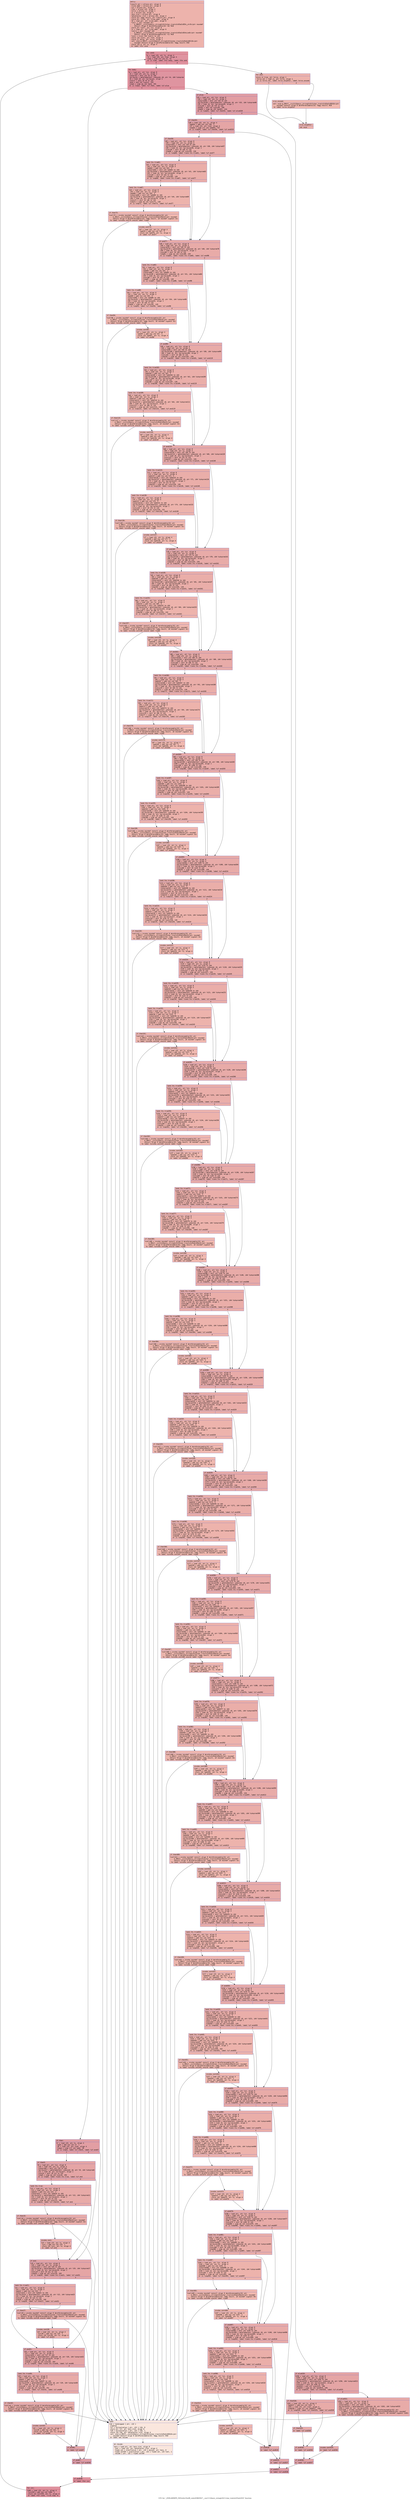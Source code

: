 digraph "CFG for '_ZN9LAMMPS_NS5utils10utf8_substERKNSt7__cxx1112basic_stringIcSt11char_traitsIcESaIcEEE' function" {
	label="CFG for '_ZN9LAMMPS_NS5utils10utf8_substERKNSt7__cxx1112basic_stringIcSt11char_traitsIcESaIcEEE' function";

	Node0x558416515060 [shape=record,color="#3d50c3ff", style=filled, fillcolor="#d6524470" fontname="Courier",label="{entry:\l|  %result.ptr = alloca ptr, align 8\l  %line.addr = alloca ptr, align 8\l  %in = alloca ptr, align 8\l  %len = alloca i32, align 4\l  %nrvo = alloca i1, align 1\l  %i = alloca i32, align 4\l  %exn.slot = alloca ptr, align 8\l  %ehselector.slot = alloca i32, align 4\l  store ptr %agg.result, ptr %result.ptr, align 8\l  store ptr %line, ptr %line.addr, align 8\l  %0 = load ptr, ptr %line.addr, align 8\l  %call = call noundef ptr\l... @_ZNKSt7__cxx1112basic_stringIcSt11char_traitsIcESaIcEE5c_strEv(ptr noundef\l... nonnull align 8 dereferenceable(32) %0) #18\l  store ptr %call, ptr %in, align 8\l  %1 = load ptr, ptr %line.addr, align 8\l  %call1 = call noundef i64\l... @_ZNKSt7__cxx1112basic_stringIcSt11char_traitsIcESaIcEE4sizeEv(ptr noundef\l... nonnull align 8 dereferenceable(32) %1) #18\l  %conv = trunc i64 %call1 to i32\l  store i32 %conv, ptr %len, align 4\l  store i1 false, ptr %nrvo, align 1\l  call void @_ZNSt7__cxx1112basic_stringIcSt11char_traitsIcESaIcEEC1Ev(ptr\l... noundef nonnull align 8 dereferenceable(32) %agg.result) #18\l  store i32 0, ptr %i, align 4\l  br label %for.cond\l}"];
	Node0x558416515060 -> Node0x558416515710[tooltip="entry -> for.cond\nProbability 100.00%" ];
	Node0x558416515710 [shape=record,color="#b70d28ff", style=filled, fillcolor="#b70d2870" fontname="Courier",label="{for.cond:\l|  %2 = load i32, ptr %i, align 4\l  %3 = load i32, ptr %len, align 4\l  %cmp = icmp slt i32 %2, %3\l  br i1 %cmp, label %for.body, label %for.end\l|{<s0>T|<s1>F}}"];
	Node0x558416515710:s0 -> Node0x558416516250[tooltip="for.cond -> for.body\nProbability 96.88%" ];
	Node0x558416515710:s1 -> Node0x5584165162d0[tooltip="for.cond -> for.end\nProbability 3.12%" ];
	Node0x558416516250 [shape=record,color="#b70d28ff", style=filled, fillcolor="#b70d2870" fontname="Courier",label="{for.body:\l|  %4 = load ptr, ptr %in, align 8\l  %5 = load i32, ptr %i, align 4\l  %idxprom = sext i32 %5 to i64\l  %arrayidx = getelementptr inbounds i8, ptr %4, i64 %idxprom\l  %6 = load i8, ptr %arrayidx, align 1\l  %conv2 = zext i8 %6 to i32\l  %and = and i32 %conv2, 224\l  %cmp3 = icmp eq i32 %and, 192\l  br i1 %cmp3, label %if.then, label %if.else\l|{<s0>T|<s1>F}}"];
	Node0x558416516250:s0 -> Node0x558416516920[tooltip="for.body -> if.then\nProbability 50.00%" ];
	Node0x558416516250:s1 -> Node0x558416516990[tooltip="for.body -> if.else\nProbability 50.00%" ];
	Node0x558416516920 [shape=record,color="#3d50c3ff", style=filled, fillcolor="#be242e70" fontname="Courier",label="{if.then:\l|  %7 = load i32, ptr %i, align 4\l  %add = add nsw i32 %7, 1\l  %8 = load i32, ptr %len, align 4\l  %cmp4 = icmp slt i32 %add, %8\l  br i1 %cmp4, label %if.then5, label %if.end47\l|{<s0>T|<s1>F}}"];
	Node0x558416516920:s0 -> Node0x558416516ec0[tooltip="if.then -> if.then5\nProbability 50.00%" ];
	Node0x558416516920:s1 -> Node0x558416516f10[tooltip="if.then -> if.end47\nProbability 50.00%" ];
	Node0x558416516ec0 [shape=record,color="#3d50c3ff", style=filled, fillcolor="#c5333470" fontname="Courier",label="{if.then5:\l|  %9 = load ptr, ptr %in, align 8\l  %10 = load i32, ptr %i, align 4\l  %idxprom6 = sext i32 %10 to i64\l  %arrayidx7 = getelementptr inbounds i8, ptr %9, i64 %idxprom6\l  %11 = load i8, ptr %arrayidx7, align 1\l  %conv8 = zext i8 %11 to i32\l  %cmp9 = icmp eq i32 %conv8, 194\l  br i1 %cmp9, label %land.lhs.true, label %if.end\l|{<s0>T|<s1>F}}"];
	Node0x558416516ec0:s0 -> Node0x5584165174a0[tooltip="if.then5 -> land.lhs.true\nProbability 50.00%" ];
	Node0x558416516ec0:s1 -> Node0x558416517520[tooltip="if.then5 -> if.end\nProbability 50.00%" ];
	Node0x5584165174a0 [shape=record,color="#3d50c3ff", style=filled, fillcolor="#cc403a70" fontname="Courier",label="{land.lhs.true:\l|  %12 = load ptr, ptr %in, align 8\l  %13 = load i32, ptr %i, align 4\l  %add10 = add nsw i32 %13, 1\l  %idxprom11 = sext i32 %add10 to i64\l  %arrayidx12 = getelementptr inbounds i8, ptr %12, i64 %idxprom11\l  %14 = load i8, ptr %arrayidx12, align 1\l  %conv13 = zext i8 %14 to i32\l  %cmp14 = icmp eq i32 %conv13, 160\l  br i1 %cmp14, label %if.then15, label %if.end\l|{<s0>T|<s1>F}}"];
	Node0x5584165174a0:s0 -> Node0x558416517b50[tooltip="land.lhs.true -> if.then15\nProbability 50.00%" ];
	Node0x5584165174a0:s1 -> Node0x558416517520[tooltip="land.lhs.true -> if.end\nProbability 50.00%" ];
	Node0x558416517b50 [shape=record,color="#3d50c3ff", style=filled, fillcolor="#d0473d70" fontname="Courier",label="{if.then15:\l|  %call16 = invoke noundef nonnull align 8 dereferenceable(32) ptr\l... @_ZNSt7__cxx1112basic_stringIcSt11char_traitsIcESaIcEEpLEc(ptr noundef\l... nonnull align 8 dereferenceable(32) %agg.result, i8 noundef signext 32)\l          to label %invoke.cont unwind label %lpad\l}"];
	Node0x558416517b50 -> Node0x558416517d50[tooltip="if.then15 -> invoke.cont\nProbability 100.00%" ];
	Node0x558416517b50 -> Node0x558416517dd0[tooltip="if.then15 -> lpad\nProbability 0.00%" ];
	Node0x558416517d50 [shape=record,color="#3d50c3ff", style=filled, fillcolor="#d0473d70" fontname="Courier",label="{invoke.cont:\l|  %15 = load i32, ptr %i, align 4\l  %inc = add nsw i32 %15, 1\l  store i32 %inc, ptr %i, align 4\l  br label %if.end\l}"];
	Node0x558416517d50 -> Node0x558416517520[tooltip="invoke.cont -> if.end\nProbability 100.00%" ];
	Node0x558416517dd0 [shape=record,color="#3d50c3ff", style=filled, fillcolor="#f3c7b170" fontname="Courier",label="{lpad:\l|  %16 = landingpad \{ ptr, i32 \}\l          cleanup\l  %17 = extractvalue \{ ptr, i32 \} %16, 0\l  store ptr %17, ptr %exn.slot, align 8\l  %18 = extractvalue \{ ptr, i32 \} %16, 1\l  store i32 %18, ptr %ehselector.slot, align 4\l  call void @_ZNSt7__cxx1112basic_stringIcSt11char_traitsIcESaIcEED1Ev(ptr\l... noundef nonnull align 8 dereferenceable(32) %agg.result) #18\l  br label %eh.resume\l}"];
	Node0x558416517dd0 -> Node0x558416517c80[tooltip="lpad -> eh.resume\nProbability 100.00%" ];
	Node0x558416517520 [shape=record,color="#3d50c3ff", style=filled, fillcolor="#c5333470" fontname="Courier",label="{if.end:\l|  %19 = load ptr, ptr %in, align 8\l  %20 = load i32, ptr %i, align 4\l  %idxprom17 = sext i32 %20 to i64\l  %arrayidx18 = getelementptr inbounds i8, ptr %19, i64 %idxprom17\l  %21 = load i8, ptr %arrayidx18, align 1\l  %conv19 = zext i8 %21 to i32\l  %cmp20 = icmp eq i32 %conv19, 203\l  br i1 %cmp20, label %land.lhs.true21, label %if.end31\l|{<s0>T|<s1>F}}"];
	Node0x558416517520:s0 -> Node0x558416516ae0[tooltip="if.end -> land.lhs.true21\nProbability 50.00%" ];
	Node0x558416517520:s1 -> Node0x558416516b60[tooltip="if.end -> if.end31\nProbability 50.00%" ];
	Node0x558416516ae0 [shape=record,color="#3d50c3ff", style=filled, fillcolor="#cc403a70" fontname="Courier",label="{land.lhs.true21:\l|  %22 = load ptr, ptr %in, align 8\l  %23 = load i32, ptr %i, align 4\l  %add22 = add nsw i32 %23, 1\l  %idxprom23 = sext i32 %add22 to i64\l  %arrayidx24 = getelementptr inbounds i8, ptr %22, i64 %idxprom23\l  %24 = load i8, ptr %arrayidx24, align 1\l  %conv25 = zext i8 %24 to i32\l  %cmp26 = icmp eq i32 %conv25, 150\l  br i1 %cmp26, label %if.then27, label %if.end31\l|{<s0>T|<s1>F}}"];
	Node0x558416516ae0:s0 -> Node0x558416519570[tooltip="land.lhs.true21 -> if.then27\nProbability 50.00%" ];
	Node0x558416516ae0:s1 -> Node0x558416516b60[tooltip="land.lhs.true21 -> if.end31\nProbability 50.00%" ];
	Node0x558416519570 [shape=record,color="#3d50c3ff", style=filled, fillcolor="#d0473d70" fontname="Courier",label="{if.then27:\l|  %call29 = invoke noundef nonnull align 8 dereferenceable(32) ptr\l... @_ZNSt7__cxx1112basic_stringIcSt11char_traitsIcESaIcEEpLEc(ptr noundef\l... nonnull align 8 dereferenceable(32) %agg.result, i8 noundef signext 43)\l          to label %invoke.cont28 unwind label %lpad\l}"];
	Node0x558416519570 -> Node0x558416519720[tooltip="if.then27 -> invoke.cont28\nProbability 100.00%" ];
	Node0x558416519570 -> Node0x558416517dd0[tooltip="if.then27 -> lpad\nProbability 0.00%" ];
	Node0x558416519720 [shape=record,color="#3d50c3ff", style=filled, fillcolor="#d0473d70" fontname="Courier",label="{invoke.cont28:\l|  %25 = load i32, ptr %i, align 4\l  %inc30 = add nsw i32 %25, 1\l  store i32 %inc30, ptr %i, align 4\l  br label %if.end31\l}"];
	Node0x558416519720 -> Node0x558416516b60[tooltip="invoke.cont28 -> if.end31\nProbability 100.00%" ];
	Node0x558416516b60 [shape=record,color="#3d50c3ff", style=filled, fillcolor="#c5333470" fontname="Courier",label="{if.end31:\l|  %26 = load ptr, ptr %in, align 8\l  %27 = load i32, ptr %i, align 4\l  %idxprom32 = sext i32 %27 to i64\l  %arrayidx33 = getelementptr inbounds i8, ptr %26, i64 %idxprom32\l  %28 = load i8, ptr %arrayidx33, align 1\l  %conv34 = zext i8 %28 to i32\l  %cmp35 = icmp eq i32 %conv34, 203\l  br i1 %cmp35, label %land.lhs.true36, label %if.end46\l|{<s0>T|<s1>F}}"];
	Node0x558416516b60:s0 -> Node0x5584165196a0[tooltip="if.end31 -> land.lhs.true36\nProbability 50.00%" ];
	Node0x558416516b60:s1 -> Node0x558416519fb0[tooltip="if.end31 -> if.end46\nProbability 50.00%" ];
	Node0x5584165196a0 [shape=record,color="#3d50c3ff", style=filled, fillcolor="#cc403a70" fontname="Courier",label="{land.lhs.true36:\l|  %29 = load ptr, ptr %in, align 8\l  %30 = load i32, ptr %i, align 4\l  %add37 = add nsw i32 %30, 1\l  %idxprom38 = sext i32 %add37 to i64\l  %arrayidx39 = getelementptr inbounds i8, ptr %29, i64 %idxprom38\l  %31 = load i8, ptr %arrayidx39, align 1\l  %conv40 = zext i8 %31 to i32\l  %cmp41 = icmp eq i32 %conv40, 151\l  br i1 %cmp41, label %if.then42, label %if.end46\l|{<s0>T|<s1>F}}"];
	Node0x5584165196a0:s0 -> Node0x55841651a5f0[tooltip="land.lhs.true36 -> if.then42\nProbability 50.00%" ];
	Node0x5584165196a0:s1 -> Node0x558416519fb0[tooltip="land.lhs.true36 -> if.end46\nProbability 50.00%" ];
	Node0x55841651a5f0 [shape=record,color="#3d50c3ff", style=filled, fillcolor="#d0473d70" fontname="Courier",label="{if.then42:\l|  %call44 = invoke noundef nonnull align 8 dereferenceable(32) ptr\l... @_ZNSt7__cxx1112basic_stringIcSt11char_traitsIcESaIcEEpLEc(ptr noundef\l... nonnull align 8 dereferenceable(32) %agg.result, i8 noundef signext 45)\l          to label %invoke.cont43 unwind label %lpad\l}"];
	Node0x55841651a5f0 -> Node0x55841651a7a0[tooltip="if.then42 -> invoke.cont43\nProbability 100.00%" ];
	Node0x55841651a5f0 -> Node0x558416517dd0[tooltip="if.then42 -> lpad\nProbability 0.00%" ];
	Node0x55841651a7a0 [shape=record,color="#3d50c3ff", style=filled, fillcolor="#d0473d70" fontname="Courier",label="{invoke.cont43:\l|  %32 = load i32, ptr %i, align 4\l  %inc45 = add nsw i32 %32, 1\l  store i32 %inc45, ptr %i, align 4\l  br label %if.end46\l}"];
	Node0x55841651a7a0 -> Node0x558416519fb0[tooltip="invoke.cont43 -> if.end46\nProbability 100.00%" ];
	Node0x558416519fb0 [shape=record,color="#3d50c3ff", style=filled, fillcolor="#c5333470" fontname="Courier",label="{if.end46:\l|  br label %if.end47\l}"];
	Node0x558416519fb0 -> Node0x558416516f10[tooltip="if.end46 -> if.end47\nProbability 100.00%" ];
	Node0x558416516f10 [shape=record,color="#3d50c3ff", style=filled, fillcolor="#be242e70" fontname="Courier",label="{if.end47:\l|  br label %if.end538\l}"];
	Node0x558416516f10 -> Node0x55841651a720[tooltip="if.end47 -> if.end538\nProbability 100.00%" ];
	Node0x558416516990 [shape=record,color="#3d50c3ff", style=filled, fillcolor="#be242e70" fontname="Courier",label="{if.else:\l|  %33 = load ptr, ptr %in, align 8\l  %34 = load i32, ptr %i, align 4\l  %idxprom48 = sext i32 %34 to i64\l  %arrayidx49 = getelementptr inbounds i8, ptr %33, i64 %idxprom48\l  %35 = load i8, ptr %arrayidx49, align 1\l  %conv50 = zext i8 %35 to i32\l  %and51 = and i32 %conv50, 240\l  %cmp52 = icmp eq i32 %and51, 224\l  br i1 %cmp52, label %if.then53, label %if.else520\l|{<s0>T|<s1>F}}"];
	Node0x558416516990:s0 -> Node0x5584164a6a90[tooltip="if.else -> if.then53\nProbability 50.00%" ];
	Node0x558416516990:s1 -> Node0x5584164a6b10[tooltip="if.else -> if.else520\nProbability 50.00%" ];
	Node0x5584164a6a90 [shape=record,color="#3d50c3ff", style=filled, fillcolor="#c5333470" fontname="Courier",label="{if.then53:\l|  %36 = load i32, ptr %i, align 4\l  %add54 = add nsw i32 %36, 2\l  %37 = load i32, ptr %len, align 4\l  %cmp55 = icmp slt i32 %add54, %37\l  br i1 %cmp55, label %if.then56, label %if.end519\l|{<s0>T|<s1>F}}"];
	Node0x5584164a6a90:s0 -> Node0x5584164a6ea0[tooltip="if.then53 -> if.then56\nProbability 50.00%" ];
	Node0x5584164a6a90:s1 -> Node0x55841651bca0[tooltip="if.then53 -> if.end519\nProbability 50.00%" ];
	Node0x5584164a6ea0 [shape=record,color="#3d50c3ff", style=filled, fillcolor="#cc403a70" fontname="Courier",label="{if.then56:\l|  %38 = load ptr, ptr %in, align 8\l  %39 = load i32, ptr %i, align 4\l  %idxprom57 = sext i32 %39 to i64\l  %arrayidx58 = getelementptr inbounds i8, ptr %38, i64 %idxprom57\l  %40 = load i8, ptr %arrayidx58, align 1\l  %conv59 = zext i8 %40 to i32\l  %cmp60 = icmp eq i32 %conv59, 226\l  br i1 %cmp60, label %land.lhs.true61, label %if.end77\l|{<s0>T|<s1>F}}"];
	Node0x5584164a6ea0:s0 -> Node0x55841651c210[tooltip="if.then56 -> land.lhs.true61\nProbability 50.00%" ];
	Node0x5584164a6ea0:s1 -> Node0x55841651c290[tooltip="if.then56 -> if.end77\nProbability 50.00%" ];
	Node0x55841651c210 [shape=record,color="#3d50c3ff", style=filled, fillcolor="#d0473d70" fontname="Courier",label="{land.lhs.true61:\l|  %41 = load ptr, ptr %in, align 8\l  %42 = load i32, ptr %i, align 4\l  %add62 = add nsw i32 %42, 1\l  %idxprom63 = sext i32 %add62 to i64\l  %arrayidx64 = getelementptr inbounds i8, ptr %41, i64 %idxprom63\l  %43 = load i8, ptr %arrayidx64, align 1\l  %conv65 = zext i8 %43 to i32\l  %cmp66 = icmp eq i32 %conv65, 128\l  br i1 %cmp66, label %land.lhs.true67, label %if.end77\l|{<s0>T|<s1>F}}"];
	Node0x55841651c210:s0 -> Node0x558416518c30[tooltip="land.lhs.true61 -> land.lhs.true67\nProbability 50.00%" ];
	Node0x55841651c210:s1 -> Node0x55841651c290[tooltip="land.lhs.true61 -> if.end77\nProbability 50.00%" ];
	Node0x558416518c30 [shape=record,color="#3d50c3ff", style=filled, fillcolor="#d6524470" fontname="Courier",label="{land.lhs.true67:\l|  %44 = load ptr, ptr %in, align 8\l  %45 = load i32, ptr %i, align 4\l  %add68 = add nsw i32 %45, 2\l  %idxprom69 = sext i32 %add68 to i64\l  %arrayidx70 = getelementptr inbounds i8, ptr %44, i64 %idxprom69\l  %46 = load i8, ptr %arrayidx70, align 1\l  %conv71 = zext i8 %46 to i32\l  %cmp72 = icmp eq i32 %conv71, 128\l  br i1 %cmp72, label %if.then73, label %if.end77\l|{<s0>T|<s1>F}}"];
	Node0x558416518c30:s0 -> Node0x55841651d520[tooltip="land.lhs.true67 -> if.then73\nProbability 50.00%" ];
	Node0x558416518c30:s1 -> Node0x55841651c290[tooltip="land.lhs.true67 -> if.end77\nProbability 50.00%" ];
	Node0x55841651d520 [shape=record,color="#3d50c3ff", style=filled, fillcolor="#dc5d4a70" fontname="Courier",label="{if.then73:\l|  %call75 = invoke noundef nonnull align 8 dereferenceable(32) ptr\l... @_ZNSt7__cxx1112basic_stringIcSt11char_traitsIcESaIcEEpLEc(ptr noundef\l... nonnull align 8 dereferenceable(32) %agg.result, i8 noundef signext 32)\l          to label %invoke.cont74 unwind label %lpad\l}"];
	Node0x55841651d520 -> Node0x55841651d6a0[tooltip="if.then73 -> invoke.cont74\nProbability 100.00%" ];
	Node0x55841651d520 -> Node0x558416517dd0[tooltip="if.then73 -> lpad\nProbability 0.00%" ];
	Node0x55841651d6a0 [shape=record,color="#3d50c3ff", style=filled, fillcolor="#dc5d4a70" fontname="Courier",label="{invoke.cont74:\l|  %47 = load i32, ptr %i, align 4\l  %add76 = add nsw i32 %47, 2\l  store i32 %add76, ptr %i, align 4\l  br label %if.end77\l}"];
	Node0x55841651d6a0 -> Node0x55841651c290[tooltip="invoke.cont74 -> if.end77\nProbability 100.00%" ];
	Node0x55841651c290 [shape=record,color="#3d50c3ff", style=filled, fillcolor="#cc403a70" fontname="Courier",label="{if.end77:\l|  %48 = load ptr, ptr %in, align 8\l  %49 = load i32, ptr %i, align 4\l  %idxprom78 = sext i32 %49 to i64\l  %arrayidx79 = getelementptr inbounds i8, ptr %48, i64 %idxprom78\l  %50 = load i8, ptr %arrayidx79, align 1\l  %conv80 = zext i8 %50 to i32\l  %cmp81 = icmp eq i32 %conv80, 226\l  br i1 %cmp81, label %land.lhs.true82, label %if.end98\l|{<s0>T|<s1>F}}"];
	Node0x55841651c290:s0 -> Node0x55841651d650[tooltip="if.end77 -> land.lhs.true82\nProbability 50.00%" ];
	Node0x55841651c290:s1 -> Node0x55841651e740[tooltip="if.end77 -> if.end98\nProbability 50.00%" ];
	Node0x55841651d650 [shape=record,color="#3d50c3ff", style=filled, fillcolor="#d0473d70" fontname="Courier",label="{land.lhs.true82:\l|  %51 = load ptr, ptr %in, align 8\l  %52 = load i32, ptr %i, align 4\l  %add83 = add nsw i32 %52, 1\l  %idxprom84 = sext i32 %add83 to i64\l  %arrayidx85 = getelementptr inbounds i8, ptr %51, i64 %idxprom84\l  %53 = load i8, ptr %arrayidx85, align 1\l  %conv86 = zext i8 %53 to i32\l  %cmp87 = icmp eq i32 %conv86, 128\l  br i1 %cmp87, label %land.lhs.true88, label %if.end98\l|{<s0>T|<s1>F}}"];
	Node0x55841651d650:s0 -> Node0x55841651ed50[tooltip="land.lhs.true82 -> land.lhs.true88\nProbability 50.00%" ];
	Node0x55841651d650:s1 -> Node0x55841651e740[tooltip="land.lhs.true82 -> if.end98\nProbability 50.00%" ];
	Node0x55841651ed50 [shape=record,color="#3d50c3ff", style=filled, fillcolor="#d6524470" fontname="Courier",label="{land.lhs.true88:\l|  %54 = load ptr, ptr %in, align 8\l  %55 = load i32, ptr %i, align 4\l  %add89 = add nsw i32 %55, 2\l  %idxprom90 = sext i32 %add89 to i64\l  %arrayidx91 = getelementptr inbounds i8, ptr %54, i64 %idxprom90\l  %56 = load i8, ptr %arrayidx91, align 1\l  %conv92 = zext i8 %56 to i32\l  %cmp93 = icmp eq i32 %conv92, 129\l  br i1 %cmp93, label %if.then94, label %if.end98\l|{<s0>T|<s1>F}}"];
	Node0x55841651ed50:s0 -> Node0x55841651f390[tooltip="land.lhs.true88 -> if.then94\nProbability 50.00%" ];
	Node0x55841651ed50:s1 -> Node0x55841651e740[tooltip="land.lhs.true88 -> if.end98\nProbability 50.00%" ];
	Node0x55841651f390 [shape=record,color="#3d50c3ff", style=filled, fillcolor="#dc5d4a70" fontname="Courier",label="{if.then94:\l|  %call96 = invoke noundef nonnull align 8 dereferenceable(32) ptr\l... @_ZNSt7__cxx1112basic_stringIcSt11char_traitsIcESaIcEEpLEc(ptr noundef\l... nonnull align 8 dereferenceable(32) %agg.result, i8 noundef signext 32)\l          to label %invoke.cont95 unwind label %lpad\l}"];
	Node0x55841651f390 -> Node0x55841651f510[tooltip="if.then94 -> invoke.cont95\nProbability 100.00%" ];
	Node0x55841651f390 -> Node0x558416517dd0[tooltip="if.then94 -> lpad\nProbability 0.00%" ];
	Node0x55841651f510 [shape=record,color="#3d50c3ff", style=filled, fillcolor="#dc5d4a70" fontname="Courier",label="{invoke.cont95:\l|  %57 = load i32, ptr %i, align 4\l  %add97 = add nsw i32 %57, 2\l  store i32 %add97, ptr %i, align 4\l  br label %if.end98\l}"];
	Node0x55841651f510 -> Node0x55841651e740[tooltip="invoke.cont95 -> if.end98\nProbability 100.00%" ];
	Node0x55841651e740 [shape=record,color="#3d50c3ff", style=filled, fillcolor="#cc403a70" fontname="Courier",label="{if.end98:\l|  %58 = load ptr, ptr %in, align 8\l  %59 = load i32, ptr %i, align 4\l  %idxprom99 = sext i32 %59 to i64\l  %arrayidx100 = getelementptr inbounds i8, ptr %58, i64 %idxprom99\l  %60 = load i8, ptr %arrayidx100, align 1\l  %conv101 = zext i8 %60 to i32\l  %cmp102 = icmp eq i32 %conv101, 226\l  br i1 %cmp102, label %land.lhs.true103, label %if.end119\l|{<s0>T|<s1>F}}"];
	Node0x55841651e740:s0 -> Node0x55841651f4c0[tooltip="if.end98 -> land.lhs.true103\nProbability 50.00%" ];
	Node0x55841651e740:s1 -> Node0x55841651fdf0[tooltip="if.end98 -> if.end119\nProbability 50.00%" ];
	Node0x55841651f4c0 [shape=record,color="#3d50c3ff", style=filled, fillcolor="#d0473d70" fontname="Courier",label="{land.lhs.true103:\l|  %61 = load ptr, ptr %in, align 8\l  %62 = load i32, ptr %i, align 4\l  %add104 = add nsw i32 %62, 1\l  %idxprom105 = sext i32 %add104 to i64\l  %arrayidx106 = getelementptr inbounds i8, ptr %61, i64 %idxprom105\l  %63 = load i8, ptr %arrayidx106, align 1\l  %conv107 = zext i8 %63 to i32\l  %cmp108 = icmp eq i32 %conv107, 128\l  br i1 %cmp108, label %land.lhs.true109, label %if.end119\l|{<s0>T|<s1>F}}"];
	Node0x55841651f4c0:s0 -> Node0x558416520410[tooltip="land.lhs.true103 -> land.lhs.true109\nProbability 50.00%" ];
	Node0x55841651f4c0:s1 -> Node0x55841651fdf0[tooltip="land.lhs.true103 -> if.end119\nProbability 50.00%" ];
	Node0x558416520410 [shape=record,color="#3d50c3ff", style=filled, fillcolor="#d6524470" fontname="Courier",label="{land.lhs.true109:\l|  %64 = load ptr, ptr %in, align 8\l  %65 = load i32, ptr %i, align 4\l  %add110 = add nsw i32 %65, 2\l  %idxprom111 = sext i32 %add110 to i64\l  %arrayidx112 = getelementptr inbounds i8, ptr %64, i64 %idxprom111\l  %66 = load i8, ptr %arrayidx112, align 1\l  %conv113 = zext i8 %66 to i32\l  %cmp114 = icmp eq i32 %conv113, 130\l  br i1 %cmp114, label %if.then115, label %if.end119\l|{<s0>T|<s1>F}}"];
	Node0x558416520410:s0 -> Node0x558416520a20[tooltip="land.lhs.true109 -> if.then115\nProbability 50.00%" ];
	Node0x558416520410:s1 -> Node0x55841651fdf0[tooltip="land.lhs.true109 -> if.end119\nProbability 50.00%" ];
	Node0x558416520a20 [shape=record,color="#3d50c3ff", style=filled, fillcolor="#dc5d4a70" fontname="Courier",label="{if.then115:\l|  %call117 = invoke noundef nonnull align 8 dereferenceable(32) ptr\l... @_ZNSt7__cxx1112basic_stringIcSt11char_traitsIcESaIcEEpLEc(ptr noundef\l... nonnull align 8 dereferenceable(32) %agg.result, i8 noundef signext 32)\l          to label %invoke.cont116 unwind label %lpad\l}"];
	Node0x558416520a20 -> Node0x558416520ba0[tooltip="if.then115 -> invoke.cont116\nProbability 100.00%" ];
	Node0x558416520a20 -> Node0x558416517dd0[tooltip="if.then115 -> lpad\nProbability 0.00%" ];
	Node0x558416520ba0 [shape=record,color="#3d50c3ff", style=filled, fillcolor="#dc5d4a70" fontname="Courier",label="{invoke.cont116:\l|  %67 = load i32, ptr %i, align 4\l  %add118 = add nsw i32 %67, 2\l  store i32 %add118, ptr %i, align 4\l  br label %if.end119\l}"];
	Node0x558416520ba0 -> Node0x55841651fdf0[tooltip="invoke.cont116 -> if.end119\nProbability 100.00%" ];
	Node0x55841651fdf0 [shape=record,color="#3d50c3ff", style=filled, fillcolor="#cc403a70" fontname="Courier",label="{if.end119:\l|  %68 = load ptr, ptr %in, align 8\l  %69 = load i32, ptr %i, align 4\l  %idxprom120 = sext i32 %69 to i64\l  %arrayidx121 = getelementptr inbounds i8, ptr %68, i64 %idxprom120\l  %70 = load i8, ptr %arrayidx121, align 1\l  %conv122 = zext i8 %70 to i32\l  %cmp123 = icmp eq i32 %conv122, 226\l  br i1 %cmp123, label %land.lhs.true124, label %if.end140\l|{<s0>T|<s1>F}}"];
	Node0x55841651fdf0:s0 -> Node0x558416520b50[tooltip="if.end119 -> land.lhs.true124\nProbability 50.00%" ];
	Node0x55841651fdf0:s1 -> Node0x558416521450[tooltip="if.end119 -> if.end140\nProbability 50.00%" ];
	Node0x558416520b50 [shape=record,color="#3d50c3ff", style=filled, fillcolor="#d0473d70" fontname="Courier",label="{land.lhs.true124:\l|  %71 = load ptr, ptr %in, align 8\l  %72 = load i32, ptr %i, align 4\l  %add125 = add nsw i32 %72, 1\l  %idxprom126 = sext i32 %add125 to i64\l  %arrayidx127 = getelementptr inbounds i8, ptr %71, i64 %idxprom126\l  %73 = load i8, ptr %arrayidx127, align 1\l  %conv128 = zext i8 %73 to i32\l  %cmp129 = icmp eq i32 %conv128, 128\l  br i1 %cmp129, label %land.lhs.true130, label %if.end140\l|{<s0>T|<s1>F}}"];
	Node0x558416520b50:s0 -> Node0x558416521a70[tooltip="land.lhs.true124 -> land.lhs.true130\nProbability 50.00%" ];
	Node0x558416520b50:s1 -> Node0x558416521450[tooltip="land.lhs.true124 -> if.end140\nProbability 50.00%" ];
	Node0x558416521a70 [shape=record,color="#3d50c3ff", style=filled, fillcolor="#d6524470" fontname="Courier",label="{land.lhs.true130:\l|  %74 = load ptr, ptr %in, align 8\l  %75 = load i32, ptr %i, align 4\l  %add131 = add nsw i32 %75, 2\l  %idxprom132 = sext i32 %add131 to i64\l  %arrayidx133 = getelementptr inbounds i8, ptr %74, i64 %idxprom132\l  %76 = load i8, ptr %arrayidx133, align 1\l  %conv134 = zext i8 %76 to i32\l  %cmp135 = icmp eq i32 %conv134, 131\l  br i1 %cmp135, label %if.then136, label %if.end140\l|{<s0>T|<s1>F}}"];
	Node0x558416521a70:s0 -> Node0x558416522080[tooltip="land.lhs.true130 -> if.then136\nProbability 50.00%" ];
	Node0x558416521a70:s1 -> Node0x558416521450[tooltip="land.lhs.true130 -> if.end140\nProbability 50.00%" ];
	Node0x558416522080 [shape=record,color="#3d50c3ff", style=filled, fillcolor="#dc5d4a70" fontname="Courier",label="{if.then136:\l|  %call138 = invoke noundef nonnull align 8 dereferenceable(32) ptr\l... @_ZNSt7__cxx1112basic_stringIcSt11char_traitsIcESaIcEEpLEc(ptr noundef\l... nonnull align 8 dereferenceable(32) %agg.result, i8 noundef signext 32)\l          to label %invoke.cont137 unwind label %lpad\l}"];
	Node0x558416522080 -> Node0x558416522200[tooltip="if.then136 -> invoke.cont137\nProbability 100.00%" ];
	Node0x558416522080 -> Node0x558416517dd0[tooltip="if.then136 -> lpad\nProbability 0.00%" ];
	Node0x558416522200 [shape=record,color="#3d50c3ff", style=filled, fillcolor="#dc5d4a70" fontname="Courier",label="{invoke.cont137:\l|  %77 = load i32, ptr %i, align 4\l  %add139 = add nsw i32 %77, 2\l  store i32 %add139, ptr %i, align 4\l  br label %if.end140\l}"];
	Node0x558416522200 -> Node0x558416521450[tooltip="invoke.cont137 -> if.end140\nProbability 100.00%" ];
	Node0x558416521450 [shape=record,color="#3d50c3ff", style=filled, fillcolor="#cc403a70" fontname="Courier",label="{if.end140:\l|  %78 = load ptr, ptr %in, align 8\l  %79 = load i32, ptr %i, align 4\l  %idxprom141 = sext i32 %79 to i64\l  %arrayidx142 = getelementptr inbounds i8, ptr %78, i64 %idxprom141\l  %80 = load i8, ptr %arrayidx142, align 1\l  %conv143 = zext i8 %80 to i32\l  %cmp144 = icmp eq i32 %conv143, 226\l  br i1 %cmp144, label %land.lhs.true145, label %if.end161\l|{<s0>T|<s1>F}}"];
	Node0x558416521450:s0 -> Node0x5584165221b0[tooltip="if.end140 -> land.lhs.true145\nProbability 50.00%" ];
	Node0x558416521450:s1 -> Node0x558416522ab0[tooltip="if.end140 -> if.end161\nProbability 50.00%" ];
	Node0x5584165221b0 [shape=record,color="#3d50c3ff", style=filled, fillcolor="#d0473d70" fontname="Courier",label="{land.lhs.true145:\l|  %81 = load ptr, ptr %in, align 8\l  %82 = load i32, ptr %i, align 4\l  %add146 = add nsw i32 %82, 1\l  %idxprom147 = sext i32 %add146 to i64\l  %arrayidx148 = getelementptr inbounds i8, ptr %81, i64 %idxprom147\l  %83 = load i8, ptr %arrayidx148, align 1\l  %conv149 = zext i8 %83 to i32\l  %cmp150 = icmp eq i32 %conv149, 128\l  br i1 %cmp150, label %land.lhs.true151, label %if.end161\l|{<s0>T|<s1>F}}"];
	Node0x5584165221b0:s0 -> Node0x5584165230d0[tooltip="land.lhs.true145 -> land.lhs.true151\nProbability 50.00%" ];
	Node0x5584165221b0:s1 -> Node0x558416522ab0[tooltip="land.lhs.true145 -> if.end161\nProbability 50.00%" ];
	Node0x5584165230d0 [shape=record,color="#3d50c3ff", style=filled, fillcolor="#d6524470" fontname="Courier",label="{land.lhs.true151:\l|  %84 = load ptr, ptr %in, align 8\l  %85 = load i32, ptr %i, align 4\l  %add152 = add nsw i32 %85, 2\l  %idxprom153 = sext i32 %add152 to i64\l  %arrayidx154 = getelementptr inbounds i8, ptr %84, i64 %idxprom153\l  %86 = load i8, ptr %arrayidx154, align 1\l  %conv155 = zext i8 %86 to i32\l  %cmp156 = icmp eq i32 %conv155, 132\l  br i1 %cmp156, label %if.then157, label %if.end161\l|{<s0>T|<s1>F}}"];
	Node0x5584165230d0:s0 -> Node0x5584165236e0[tooltip="land.lhs.true151 -> if.then157\nProbability 50.00%" ];
	Node0x5584165230d0:s1 -> Node0x558416522ab0[tooltip="land.lhs.true151 -> if.end161\nProbability 50.00%" ];
	Node0x5584165236e0 [shape=record,color="#3d50c3ff", style=filled, fillcolor="#dc5d4a70" fontname="Courier",label="{if.then157:\l|  %call159 = invoke noundef nonnull align 8 dereferenceable(32) ptr\l... @_ZNSt7__cxx1112basic_stringIcSt11char_traitsIcESaIcEEpLEc(ptr noundef\l... nonnull align 8 dereferenceable(32) %agg.result, i8 noundef signext 32)\l          to label %invoke.cont158 unwind label %lpad\l}"];
	Node0x5584165236e0 -> Node0x558416523860[tooltip="if.then157 -> invoke.cont158\nProbability 100.00%" ];
	Node0x5584165236e0 -> Node0x558416517dd0[tooltip="if.then157 -> lpad\nProbability 0.00%" ];
	Node0x558416523860 [shape=record,color="#3d50c3ff", style=filled, fillcolor="#dc5d4a70" fontname="Courier",label="{invoke.cont158:\l|  %87 = load i32, ptr %i, align 4\l  %add160 = add nsw i32 %87, 2\l  store i32 %add160, ptr %i, align 4\l  br label %if.end161\l}"];
	Node0x558416523860 -> Node0x558416522ab0[tooltip="invoke.cont158 -> if.end161\nProbability 100.00%" ];
	Node0x558416522ab0 [shape=record,color="#3d50c3ff", style=filled, fillcolor="#cc403a70" fontname="Courier",label="{if.end161:\l|  %88 = load ptr, ptr %in, align 8\l  %89 = load i32, ptr %i, align 4\l  %idxprom162 = sext i32 %89 to i64\l  %arrayidx163 = getelementptr inbounds i8, ptr %88, i64 %idxprom162\l  %90 = load i8, ptr %arrayidx163, align 1\l  %conv164 = zext i8 %90 to i32\l  %cmp165 = icmp eq i32 %conv164, 226\l  br i1 %cmp165, label %land.lhs.true166, label %if.end182\l|{<s0>T|<s1>F}}"];
	Node0x558416522ab0:s0 -> Node0x558416523810[tooltip="if.end161 -> land.lhs.true166\nProbability 50.00%" ];
	Node0x558416522ab0:s1 -> Node0x55841651cd00[tooltip="if.end161 -> if.end182\nProbability 50.00%" ];
	Node0x558416523810 [shape=record,color="#3d50c3ff", style=filled, fillcolor="#d0473d70" fontname="Courier",label="{land.lhs.true166:\l|  %91 = load ptr, ptr %in, align 8\l  %92 = load i32, ptr %i, align 4\l  %add167 = add nsw i32 %92, 1\l  %idxprom168 = sext i32 %add167 to i64\l  %arrayidx169 = getelementptr inbounds i8, ptr %91, i64 %idxprom168\l  %93 = load i8, ptr %arrayidx169, align 1\l  %conv170 = zext i8 %93 to i32\l  %cmp171 = icmp eq i32 %conv170, 128\l  br i1 %cmp171, label %land.lhs.true172, label %if.end182\l|{<s0>T|<s1>F}}"];
	Node0x558416523810:s0 -> Node0x558416525370[tooltip="land.lhs.true166 -> land.lhs.true172\nProbability 50.00%" ];
	Node0x558416523810:s1 -> Node0x55841651cd00[tooltip="land.lhs.true166 -> if.end182\nProbability 50.00%" ];
	Node0x558416525370 [shape=record,color="#3d50c3ff", style=filled, fillcolor="#d6524470" fontname="Courier",label="{land.lhs.true172:\l|  %94 = load ptr, ptr %in, align 8\l  %95 = load i32, ptr %i, align 4\l  %add173 = add nsw i32 %95, 2\l  %idxprom174 = sext i32 %add173 to i64\l  %arrayidx175 = getelementptr inbounds i8, ptr %94, i64 %idxprom174\l  %96 = load i8, ptr %arrayidx175, align 1\l  %conv176 = zext i8 %96 to i32\l  %cmp177 = icmp eq i32 %conv176, 133\l  br i1 %cmp177, label %if.then178, label %if.end182\l|{<s0>T|<s1>F}}"];
	Node0x558416525370:s0 -> Node0x55841651dcf0[tooltip="land.lhs.true172 -> if.then178\nProbability 50.00%" ];
	Node0x558416525370:s1 -> Node0x55841651cd00[tooltip="land.lhs.true172 -> if.end182\nProbability 50.00%" ];
	Node0x55841651dcf0 [shape=record,color="#3d50c3ff", style=filled, fillcolor="#dc5d4a70" fontname="Courier",label="{if.then178:\l|  %call180 = invoke noundef nonnull align 8 dereferenceable(32) ptr\l... @_ZNSt7__cxx1112basic_stringIcSt11char_traitsIcESaIcEEpLEc(ptr noundef\l... nonnull align 8 dereferenceable(32) %agg.result, i8 noundef signext 32)\l          to label %invoke.cont179 unwind label %lpad\l}"];
	Node0x55841651dcf0 -> Node0x55841651de70[tooltip="if.then178 -> invoke.cont179\nProbability 100.00%" ];
	Node0x55841651dcf0 -> Node0x558416517dd0[tooltip="if.then178 -> lpad\nProbability 0.00%" ];
	Node0x55841651de70 [shape=record,color="#3d50c3ff", style=filled, fillcolor="#dc5d4a70" fontname="Courier",label="{invoke.cont179:\l|  %97 = load i32, ptr %i, align 4\l  %add181 = add nsw i32 %97, 2\l  store i32 %add181, ptr %i, align 4\l  br label %if.end182\l}"];
	Node0x55841651de70 -> Node0x55841651cd00[tooltip="invoke.cont179 -> if.end182\nProbability 100.00%" ];
	Node0x55841651cd00 [shape=record,color="#3d50c3ff", style=filled, fillcolor="#cc403a70" fontname="Courier",label="{if.end182:\l|  %98 = load ptr, ptr %in, align 8\l  %99 = load i32, ptr %i, align 4\l  %idxprom183 = sext i32 %99 to i64\l  %arrayidx184 = getelementptr inbounds i8, ptr %98, i64 %idxprom183\l  %100 = load i8, ptr %arrayidx184, align 1\l  %conv185 = zext i8 %100 to i32\l  %cmp186 = icmp eq i32 %conv185, 226\l  br i1 %cmp186, label %land.lhs.true187, label %if.end203\l|{<s0>T|<s1>F}}"];
	Node0x55841651cd00:s0 -> Node0x55841651de20[tooltip="if.end182 -> land.lhs.true187\nProbability 50.00%" ];
	Node0x55841651cd00:s1 -> Node0x558416526b80[tooltip="if.end182 -> if.end203\nProbability 50.00%" ];
	Node0x55841651de20 [shape=record,color="#3d50c3ff", style=filled, fillcolor="#d0473d70" fontname="Courier",label="{land.lhs.true187:\l|  %101 = load ptr, ptr %in, align 8\l  %102 = load i32, ptr %i, align 4\l  %add188 = add nsw i32 %102, 1\l  %idxprom189 = sext i32 %add188 to i64\l  %arrayidx190 = getelementptr inbounds i8, ptr %101, i64 %idxprom189\l  %103 = load i8, ptr %arrayidx190, align 1\l  %conv191 = zext i8 %103 to i32\l  %cmp192 = icmp eq i32 %conv191, 128\l  br i1 %cmp192, label %land.lhs.true193, label %if.end203\l|{<s0>T|<s1>F}}"];
	Node0x55841651de20:s0 -> Node0x5584165271a0[tooltip="land.lhs.true187 -> land.lhs.true193\nProbability 50.00%" ];
	Node0x55841651de20:s1 -> Node0x558416526b80[tooltip="land.lhs.true187 -> if.end203\nProbability 50.00%" ];
	Node0x5584165271a0 [shape=record,color="#3d50c3ff", style=filled, fillcolor="#d6524470" fontname="Courier",label="{land.lhs.true193:\l|  %104 = load ptr, ptr %in, align 8\l  %105 = load i32, ptr %i, align 4\l  %add194 = add nsw i32 %105, 2\l  %idxprom195 = sext i32 %add194 to i64\l  %arrayidx196 = getelementptr inbounds i8, ptr %104, i64 %idxprom195\l  %106 = load i8, ptr %arrayidx196, align 1\l  %conv197 = zext i8 %106 to i32\l  %cmp198 = icmp eq i32 %conv197, 134\l  br i1 %cmp198, label %if.then199, label %if.end203\l|{<s0>T|<s1>F}}"];
	Node0x5584165271a0:s0 -> Node0x5584165277b0[tooltip="land.lhs.true193 -> if.then199\nProbability 50.00%" ];
	Node0x5584165271a0:s1 -> Node0x558416526b80[tooltip="land.lhs.true193 -> if.end203\nProbability 50.00%" ];
	Node0x5584165277b0 [shape=record,color="#3d50c3ff", style=filled, fillcolor="#dc5d4a70" fontname="Courier",label="{if.then199:\l|  %call201 = invoke noundef nonnull align 8 dereferenceable(32) ptr\l... @_ZNSt7__cxx1112basic_stringIcSt11char_traitsIcESaIcEEpLEc(ptr noundef\l... nonnull align 8 dereferenceable(32) %agg.result, i8 noundef signext 32)\l          to label %invoke.cont200 unwind label %lpad\l}"];
	Node0x5584165277b0 -> Node0x558416527930[tooltip="if.then199 -> invoke.cont200\nProbability 100.00%" ];
	Node0x5584165277b0 -> Node0x558416517dd0[tooltip="if.then199 -> lpad\nProbability 0.00%" ];
	Node0x558416527930 [shape=record,color="#3d50c3ff", style=filled, fillcolor="#dc5d4a70" fontname="Courier",label="{invoke.cont200:\l|  %107 = load i32, ptr %i, align 4\l  %add202 = add nsw i32 %107, 2\l  store i32 %add202, ptr %i, align 4\l  br label %if.end203\l}"];
	Node0x558416527930 -> Node0x558416526b80[tooltip="invoke.cont200 -> if.end203\nProbability 100.00%" ];
	Node0x558416526b80 [shape=record,color="#3d50c3ff", style=filled, fillcolor="#cc403a70" fontname="Courier",label="{if.end203:\l|  %108 = load ptr, ptr %in, align 8\l  %109 = load i32, ptr %i, align 4\l  %idxprom204 = sext i32 %109 to i64\l  %arrayidx205 = getelementptr inbounds i8, ptr %108, i64 %idxprom204\l  %110 = load i8, ptr %arrayidx205, align 1\l  %conv206 = zext i8 %110 to i32\l  %cmp207 = icmp eq i32 %conv206, 226\l  br i1 %cmp207, label %land.lhs.true208, label %if.end224\l|{<s0>T|<s1>F}}"];
	Node0x558416526b80:s0 -> Node0x5584165278e0[tooltip="if.end203 -> land.lhs.true208\nProbability 50.00%" ];
	Node0x558416526b80:s1 -> Node0x5584165281e0[tooltip="if.end203 -> if.end224\nProbability 50.00%" ];
	Node0x5584165278e0 [shape=record,color="#3d50c3ff", style=filled, fillcolor="#d0473d70" fontname="Courier",label="{land.lhs.true208:\l|  %111 = load ptr, ptr %in, align 8\l  %112 = load i32, ptr %i, align 4\l  %add209 = add nsw i32 %112, 1\l  %idxprom210 = sext i32 %add209 to i64\l  %arrayidx211 = getelementptr inbounds i8, ptr %111, i64 %idxprom210\l  %113 = load i8, ptr %arrayidx211, align 1\l  %conv212 = zext i8 %113 to i32\l  %cmp213 = icmp eq i32 %conv212, 128\l  br i1 %cmp213, label %land.lhs.true214, label %if.end224\l|{<s0>T|<s1>F}}"];
	Node0x5584165278e0:s0 -> Node0x558416528800[tooltip="land.lhs.true208 -> land.lhs.true214\nProbability 50.00%" ];
	Node0x5584165278e0:s1 -> Node0x5584165281e0[tooltip="land.lhs.true208 -> if.end224\nProbability 50.00%" ];
	Node0x558416528800 [shape=record,color="#3d50c3ff", style=filled, fillcolor="#d6524470" fontname="Courier",label="{land.lhs.true214:\l|  %114 = load ptr, ptr %in, align 8\l  %115 = load i32, ptr %i, align 4\l  %add215 = add nsw i32 %115, 2\l  %idxprom216 = sext i32 %add215 to i64\l  %arrayidx217 = getelementptr inbounds i8, ptr %114, i64 %idxprom216\l  %116 = load i8, ptr %arrayidx217, align 1\l  %conv218 = zext i8 %116 to i32\l  %cmp219 = icmp eq i32 %conv218, 135\l  br i1 %cmp219, label %if.then220, label %if.end224\l|{<s0>T|<s1>F}}"];
	Node0x558416528800:s0 -> Node0x558416528e10[tooltip="land.lhs.true214 -> if.then220\nProbability 50.00%" ];
	Node0x558416528800:s1 -> Node0x5584165281e0[tooltip="land.lhs.true214 -> if.end224\nProbability 50.00%" ];
	Node0x558416528e10 [shape=record,color="#3d50c3ff", style=filled, fillcolor="#dc5d4a70" fontname="Courier",label="{if.then220:\l|  %call222 = invoke noundef nonnull align 8 dereferenceable(32) ptr\l... @_ZNSt7__cxx1112basic_stringIcSt11char_traitsIcESaIcEEpLEc(ptr noundef\l... nonnull align 8 dereferenceable(32) %agg.result, i8 noundef signext 32)\l          to label %invoke.cont221 unwind label %lpad\l}"];
	Node0x558416528e10 -> Node0x558416528f90[tooltip="if.then220 -> invoke.cont221\nProbability 100.00%" ];
	Node0x558416528e10 -> Node0x558416517dd0[tooltip="if.then220 -> lpad\nProbability 0.00%" ];
	Node0x558416528f90 [shape=record,color="#3d50c3ff", style=filled, fillcolor="#dc5d4a70" fontname="Courier",label="{invoke.cont221:\l|  %117 = load i32, ptr %i, align 4\l  %add223 = add nsw i32 %117, 2\l  store i32 %add223, ptr %i, align 4\l  br label %if.end224\l}"];
	Node0x558416528f90 -> Node0x5584165281e0[tooltip="invoke.cont221 -> if.end224\nProbability 100.00%" ];
	Node0x5584165281e0 [shape=record,color="#3d50c3ff", style=filled, fillcolor="#cc403a70" fontname="Courier",label="{if.end224:\l|  %118 = load ptr, ptr %in, align 8\l  %119 = load i32, ptr %i, align 4\l  %idxprom225 = sext i32 %119 to i64\l  %arrayidx226 = getelementptr inbounds i8, ptr %118, i64 %idxprom225\l  %120 = load i8, ptr %arrayidx226, align 1\l  %conv227 = zext i8 %120 to i32\l  %cmp228 = icmp eq i32 %conv227, 226\l  br i1 %cmp228, label %land.lhs.true229, label %if.end245\l|{<s0>T|<s1>F}}"];
	Node0x5584165281e0:s0 -> Node0x558416528f40[tooltip="if.end224 -> land.lhs.true229\nProbability 50.00%" ];
	Node0x5584165281e0:s1 -> Node0x558416529840[tooltip="if.end224 -> if.end245\nProbability 50.00%" ];
	Node0x558416528f40 [shape=record,color="#3d50c3ff", style=filled, fillcolor="#d0473d70" fontname="Courier",label="{land.lhs.true229:\l|  %121 = load ptr, ptr %in, align 8\l  %122 = load i32, ptr %i, align 4\l  %add230 = add nsw i32 %122, 1\l  %idxprom231 = sext i32 %add230 to i64\l  %arrayidx232 = getelementptr inbounds i8, ptr %121, i64 %idxprom231\l  %123 = load i8, ptr %arrayidx232, align 1\l  %conv233 = zext i8 %123 to i32\l  %cmp234 = icmp eq i32 %conv233, 128\l  br i1 %cmp234, label %land.lhs.true235, label %if.end245\l|{<s0>T|<s1>F}}"];
	Node0x558416528f40:s0 -> Node0x558416529e60[tooltip="land.lhs.true229 -> land.lhs.true235\nProbability 50.00%" ];
	Node0x558416528f40:s1 -> Node0x558416529840[tooltip="land.lhs.true229 -> if.end245\nProbability 50.00%" ];
	Node0x558416529e60 [shape=record,color="#3d50c3ff", style=filled, fillcolor="#d6524470" fontname="Courier",label="{land.lhs.true235:\l|  %124 = load ptr, ptr %in, align 8\l  %125 = load i32, ptr %i, align 4\l  %add236 = add nsw i32 %125, 2\l  %idxprom237 = sext i32 %add236 to i64\l  %arrayidx238 = getelementptr inbounds i8, ptr %124, i64 %idxprom237\l  %126 = load i8, ptr %arrayidx238, align 1\l  %conv239 = zext i8 %126 to i32\l  %cmp240 = icmp eq i32 %conv239, 136\l  br i1 %cmp240, label %if.then241, label %if.end245\l|{<s0>T|<s1>F}}"];
	Node0x558416529e60:s0 -> Node0x55841652a470[tooltip="land.lhs.true235 -> if.then241\nProbability 50.00%" ];
	Node0x558416529e60:s1 -> Node0x558416529840[tooltip="land.lhs.true235 -> if.end245\nProbability 50.00%" ];
	Node0x55841652a470 [shape=record,color="#3d50c3ff", style=filled, fillcolor="#dc5d4a70" fontname="Courier",label="{if.then241:\l|  %call243 = invoke noundef nonnull align 8 dereferenceable(32) ptr\l... @_ZNSt7__cxx1112basic_stringIcSt11char_traitsIcESaIcEEpLEc(ptr noundef\l... nonnull align 8 dereferenceable(32) %agg.result, i8 noundef signext 32)\l          to label %invoke.cont242 unwind label %lpad\l}"];
	Node0x55841652a470 -> Node0x55841652a5f0[tooltip="if.then241 -> invoke.cont242\nProbability 100.00%" ];
	Node0x55841652a470 -> Node0x558416517dd0[tooltip="if.then241 -> lpad\nProbability 0.00%" ];
	Node0x55841652a5f0 [shape=record,color="#3d50c3ff", style=filled, fillcolor="#dc5d4a70" fontname="Courier",label="{invoke.cont242:\l|  %127 = load i32, ptr %i, align 4\l  %add244 = add nsw i32 %127, 2\l  store i32 %add244, ptr %i, align 4\l  br label %if.end245\l}"];
	Node0x55841652a5f0 -> Node0x558416529840[tooltip="invoke.cont242 -> if.end245\nProbability 100.00%" ];
	Node0x558416529840 [shape=record,color="#3d50c3ff", style=filled, fillcolor="#cc403a70" fontname="Courier",label="{if.end245:\l|  %128 = load ptr, ptr %in, align 8\l  %129 = load i32, ptr %i, align 4\l  %idxprom246 = sext i32 %129 to i64\l  %arrayidx247 = getelementptr inbounds i8, ptr %128, i64 %idxprom246\l  %130 = load i8, ptr %arrayidx247, align 1\l  %conv248 = zext i8 %130 to i32\l  %cmp249 = icmp eq i32 %conv248, 226\l  br i1 %cmp249, label %land.lhs.true250, label %if.end266\l|{<s0>T|<s1>F}}"];
	Node0x558416529840:s0 -> Node0x55841652a5a0[tooltip="if.end245 -> land.lhs.true250\nProbability 50.00%" ];
	Node0x558416529840:s1 -> Node0x55841652aea0[tooltip="if.end245 -> if.end266\nProbability 50.00%" ];
	Node0x55841652a5a0 [shape=record,color="#3d50c3ff", style=filled, fillcolor="#d0473d70" fontname="Courier",label="{land.lhs.true250:\l|  %131 = load ptr, ptr %in, align 8\l  %132 = load i32, ptr %i, align 4\l  %add251 = add nsw i32 %132, 1\l  %idxprom252 = sext i32 %add251 to i64\l  %arrayidx253 = getelementptr inbounds i8, ptr %131, i64 %idxprom252\l  %133 = load i8, ptr %arrayidx253, align 1\l  %conv254 = zext i8 %133 to i32\l  %cmp255 = icmp eq i32 %conv254, 128\l  br i1 %cmp255, label %land.lhs.true256, label %if.end266\l|{<s0>T|<s1>F}}"];
	Node0x55841652a5a0:s0 -> Node0x55841652b4c0[tooltip="land.lhs.true250 -> land.lhs.true256\nProbability 50.00%" ];
	Node0x55841652a5a0:s1 -> Node0x55841652aea0[tooltip="land.lhs.true250 -> if.end266\nProbability 50.00%" ];
	Node0x55841652b4c0 [shape=record,color="#3d50c3ff", style=filled, fillcolor="#d6524470" fontname="Courier",label="{land.lhs.true256:\l|  %134 = load ptr, ptr %in, align 8\l  %135 = load i32, ptr %i, align 4\l  %add257 = add nsw i32 %135, 2\l  %idxprom258 = sext i32 %add257 to i64\l  %arrayidx259 = getelementptr inbounds i8, ptr %134, i64 %idxprom258\l  %136 = load i8, ptr %arrayidx259, align 1\l  %conv260 = zext i8 %136 to i32\l  %cmp261 = icmp eq i32 %conv260, 137\l  br i1 %cmp261, label %if.then262, label %if.end266\l|{<s0>T|<s1>F}}"];
	Node0x55841652b4c0:s0 -> Node0x55841652bad0[tooltip="land.lhs.true256 -> if.then262\nProbability 50.00%" ];
	Node0x55841652b4c0:s1 -> Node0x55841652aea0[tooltip="land.lhs.true256 -> if.end266\nProbability 50.00%" ];
	Node0x55841652bad0 [shape=record,color="#3d50c3ff", style=filled, fillcolor="#dc5d4a70" fontname="Courier",label="{if.then262:\l|  %call264 = invoke noundef nonnull align 8 dereferenceable(32) ptr\l... @_ZNSt7__cxx1112basic_stringIcSt11char_traitsIcESaIcEEpLEc(ptr noundef\l... nonnull align 8 dereferenceable(32) %agg.result, i8 noundef signext 32)\l          to label %invoke.cont263 unwind label %lpad\l}"];
	Node0x55841652bad0 -> Node0x55841652bc50[tooltip="if.then262 -> invoke.cont263\nProbability 100.00%" ];
	Node0x55841652bad0 -> Node0x558416517dd0[tooltip="if.then262 -> lpad\nProbability 0.00%" ];
	Node0x55841652bc50 [shape=record,color="#3d50c3ff", style=filled, fillcolor="#dc5d4a70" fontname="Courier",label="{invoke.cont263:\l|  %137 = load i32, ptr %i, align 4\l  %add265 = add nsw i32 %137, 2\l  store i32 %add265, ptr %i, align 4\l  br label %if.end266\l}"];
	Node0x55841652bc50 -> Node0x55841652aea0[tooltip="invoke.cont263 -> if.end266\nProbability 100.00%" ];
	Node0x55841652aea0 [shape=record,color="#3d50c3ff", style=filled, fillcolor="#cc403a70" fontname="Courier",label="{if.end266:\l|  %138 = load ptr, ptr %in, align 8\l  %139 = load i32, ptr %i, align 4\l  %idxprom267 = sext i32 %139 to i64\l  %arrayidx268 = getelementptr inbounds i8, ptr %138, i64 %idxprom267\l  %140 = load i8, ptr %arrayidx268, align 1\l  %conv269 = zext i8 %140 to i32\l  %cmp270 = icmp eq i32 %conv269, 226\l  br i1 %cmp270, label %land.lhs.true271, label %if.end287\l|{<s0>T|<s1>F}}"];
	Node0x55841652aea0:s0 -> Node0x55841652bc00[tooltip="if.end266 -> land.lhs.true271\nProbability 50.00%" ];
	Node0x55841652aea0:s1 -> Node0x55841652c500[tooltip="if.end266 -> if.end287\nProbability 50.00%" ];
	Node0x55841652bc00 [shape=record,color="#3d50c3ff", style=filled, fillcolor="#d0473d70" fontname="Courier",label="{land.lhs.true271:\l|  %141 = load ptr, ptr %in, align 8\l  %142 = load i32, ptr %i, align 4\l  %add272 = add nsw i32 %142, 1\l  %idxprom273 = sext i32 %add272 to i64\l  %arrayidx274 = getelementptr inbounds i8, ptr %141, i64 %idxprom273\l  %143 = load i8, ptr %arrayidx274, align 1\l  %conv275 = zext i8 %143 to i32\l  %cmp276 = icmp eq i32 %conv275, 128\l  br i1 %cmp276, label %land.lhs.true277, label %if.end287\l|{<s0>T|<s1>F}}"];
	Node0x55841652bc00:s0 -> Node0x55841652cb20[tooltip="land.lhs.true271 -> land.lhs.true277\nProbability 50.00%" ];
	Node0x55841652bc00:s1 -> Node0x55841652c500[tooltip="land.lhs.true271 -> if.end287\nProbability 50.00%" ];
	Node0x55841652cb20 [shape=record,color="#3d50c3ff", style=filled, fillcolor="#d6524470" fontname="Courier",label="{land.lhs.true277:\l|  %144 = load ptr, ptr %in, align 8\l  %145 = load i32, ptr %i, align 4\l  %add278 = add nsw i32 %145, 2\l  %idxprom279 = sext i32 %add278 to i64\l  %arrayidx280 = getelementptr inbounds i8, ptr %144, i64 %idxprom279\l  %146 = load i8, ptr %arrayidx280, align 1\l  %conv281 = zext i8 %146 to i32\l  %cmp282 = icmp eq i32 %conv281, 138\l  br i1 %cmp282, label %if.then283, label %if.end287\l|{<s0>T|<s1>F}}"];
	Node0x55841652cb20:s0 -> Node0x55841652d130[tooltip="land.lhs.true277 -> if.then283\nProbability 50.00%" ];
	Node0x55841652cb20:s1 -> Node0x55841652c500[tooltip="land.lhs.true277 -> if.end287\nProbability 50.00%" ];
	Node0x55841652d130 [shape=record,color="#3d50c3ff", style=filled, fillcolor="#dc5d4a70" fontname="Courier",label="{if.then283:\l|  %call285 = invoke noundef nonnull align 8 dereferenceable(32) ptr\l... @_ZNSt7__cxx1112basic_stringIcSt11char_traitsIcESaIcEEpLEc(ptr noundef\l... nonnull align 8 dereferenceable(32) %agg.result, i8 noundef signext 32)\l          to label %invoke.cont284 unwind label %lpad\l}"];
	Node0x55841652d130 -> Node0x55841652d2b0[tooltip="if.then283 -> invoke.cont284\nProbability 100.00%" ];
	Node0x55841652d130 -> Node0x558416517dd0[tooltip="if.then283 -> lpad\nProbability 0.00%" ];
	Node0x55841652d2b0 [shape=record,color="#3d50c3ff", style=filled, fillcolor="#dc5d4a70" fontname="Courier",label="{invoke.cont284:\l|  %147 = load i32, ptr %i, align 4\l  %add286 = add nsw i32 %147, 2\l  store i32 %add286, ptr %i, align 4\l  br label %if.end287\l}"];
	Node0x55841652d2b0 -> Node0x55841652c500[tooltip="invoke.cont284 -> if.end287\nProbability 100.00%" ];
	Node0x55841652c500 [shape=record,color="#3d50c3ff", style=filled, fillcolor="#cc403a70" fontname="Courier",label="{if.end287:\l|  %148 = load ptr, ptr %in, align 8\l  %149 = load i32, ptr %i, align 4\l  %idxprom288 = sext i32 %149 to i64\l  %arrayidx289 = getelementptr inbounds i8, ptr %148, i64 %idxprom288\l  %150 = load i8, ptr %arrayidx289, align 1\l  %conv290 = zext i8 %150 to i32\l  %cmp291 = icmp eq i32 %conv290, 226\l  br i1 %cmp291, label %land.lhs.true292, label %if.end308\l|{<s0>T|<s1>F}}"];
	Node0x55841652c500:s0 -> Node0x55841652d260[tooltip="if.end287 -> land.lhs.true292\nProbability 50.00%" ];
	Node0x55841652c500:s1 -> Node0x55841652db60[tooltip="if.end287 -> if.end308\nProbability 50.00%" ];
	Node0x55841652d260 [shape=record,color="#3d50c3ff", style=filled, fillcolor="#d0473d70" fontname="Courier",label="{land.lhs.true292:\l|  %151 = load ptr, ptr %in, align 8\l  %152 = load i32, ptr %i, align 4\l  %add293 = add nsw i32 %152, 1\l  %idxprom294 = sext i32 %add293 to i64\l  %arrayidx295 = getelementptr inbounds i8, ptr %151, i64 %idxprom294\l  %153 = load i8, ptr %arrayidx295, align 1\l  %conv296 = zext i8 %153 to i32\l  %cmp297 = icmp eq i32 %conv296, 128\l  br i1 %cmp297, label %land.lhs.true298, label %if.end308\l|{<s0>T|<s1>F}}"];
	Node0x55841652d260:s0 -> Node0x55841652e180[tooltip="land.lhs.true292 -> land.lhs.true298\nProbability 50.00%" ];
	Node0x55841652d260:s1 -> Node0x55841652db60[tooltip="land.lhs.true292 -> if.end308\nProbability 50.00%" ];
	Node0x55841652e180 [shape=record,color="#3d50c3ff", style=filled, fillcolor="#d6524470" fontname="Courier",label="{land.lhs.true298:\l|  %154 = load ptr, ptr %in, align 8\l  %155 = load i32, ptr %i, align 4\l  %add299 = add nsw i32 %155, 2\l  %idxprom300 = sext i32 %add299 to i64\l  %arrayidx301 = getelementptr inbounds i8, ptr %154, i64 %idxprom300\l  %156 = load i8, ptr %arrayidx301, align 1\l  %conv302 = zext i8 %156 to i32\l  %cmp303 = icmp eq i32 %conv302, 139\l  br i1 %cmp303, label %if.then304, label %if.end308\l|{<s0>T|<s1>F}}"];
	Node0x55841652e180:s0 -> Node0x55841652e790[tooltip="land.lhs.true298 -> if.then304\nProbability 50.00%" ];
	Node0x55841652e180:s1 -> Node0x55841652db60[tooltip="land.lhs.true298 -> if.end308\nProbability 50.00%" ];
	Node0x55841652e790 [shape=record,color="#3d50c3ff", style=filled, fillcolor="#dc5d4a70" fontname="Courier",label="{if.then304:\l|  %call306 = invoke noundef nonnull align 8 dereferenceable(32) ptr\l... @_ZNSt7__cxx1112basic_stringIcSt11char_traitsIcESaIcEEpLEc(ptr noundef\l... nonnull align 8 dereferenceable(32) %agg.result, i8 noundef signext 32)\l          to label %invoke.cont305 unwind label %lpad\l}"];
	Node0x55841652e790 -> Node0x55841652e910[tooltip="if.then304 -> invoke.cont305\nProbability 100.00%" ];
	Node0x55841652e790 -> Node0x558416517dd0[tooltip="if.then304 -> lpad\nProbability 0.00%" ];
	Node0x55841652e910 [shape=record,color="#3d50c3ff", style=filled, fillcolor="#dc5d4a70" fontname="Courier",label="{invoke.cont305:\l|  %157 = load i32, ptr %i, align 4\l  %add307 = add nsw i32 %157, 2\l  store i32 %add307, ptr %i, align 4\l  br label %if.end308\l}"];
	Node0x55841652e910 -> Node0x55841652db60[tooltip="invoke.cont305 -> if.end308\nProbability 100.00%" ];
	Node0x55841652db60 [shape=record,color="#3d50c3ff", style=filled, fillcolor="#cc403a70" fontname="Courier",label="{if.end308:\l|  %158 = load ptr, ptr %in, align 8\l  %159 = load i32, ptr %i, align 4\l  %idxprom309 = sext i32 %159 to i64\l  %arrayidx310 = getelementptr inbounds i8, ptr %158, i64 %idxprom309\l  %160 = load i8, ptr %arrayidx310, align 1\l  %conv311 = zext i8 %160 to i32\l  %cmp312 = icmp eq i32 %conv311, 226\l  br i1 %cmp312, label %land.lhs.true313, label %if.end329\l|{<s0>T|<s1>F}}"];
	Node0x55841652db60:s0 -> Node0x55841652e8c0[tooltip="if.end308 -> land.lhs.true313\nProbability 50.00%" ];
	Node0x55841652db60:s1 -> Node0x55841652f1c0[tooltip="if.end308 -> if.end329\nProbability 50.00%" ];
	Node0x55841652e8c0 [shape=record,color="#3d50c3ff", style=filled, fillcolor="#d0473d70" fontname="Courier",label="{land.lhs.true313:\l|  %161 = load ptr, ptr %in, align 8\l  %162 = load i32, ptr %i, align 4\l  %add314 = add nsw i32 %162, 1\l  %idxprom315 = sext i32 %add314 to i64\l  %arrayidx316 = getelementptr inbounds i8, ptr %161, i64 %idxprom315\l  %163 = load i8, ptr %arrayidx316, align 1\l  %conv317 = zext i8 %163 to i32\l  %cmp318 = icmp eq i32 %conv317, 128\l  br i1 %cmp318, label %land.lhs.true319, label %if.end329\l|{<s0>T|<s1>F}}"];
	Node0x55841652e8c0:s0 -> Node0x55841652f7e0[tooltip="land.lhs.true313 -> land.lhs.true319\nProbability 50.00%" ];
	Node0x55841652e8c0:s1 -> Node0x55841652f1c0[tooltip="land.lhs.true313 -> if.end329\nProbability 50.00%" ];
	Node0x55841652f7e0 [shape=record,color="#3d50c3ff", style=filled, fillcolor="#d6524470" fontname="Courier",label="{land.lhs.true319:\l|  %164 = load ptr, ptr %in, align 8\l  %165 = load i32, ptr %i, align 4\l  %add320 = add nsw i32 %165, 2\l  %idxprom321 = sext i32 %add320 to i64\l  %arrayidx322 = getelementptr inbounds i8, ptr %164, i64 %idxprom321\l  %166 = load i8, ptr %arrayidx322, align 1\l  %conv323 = zext i8 %166 to i32\l  %cmp324 = icmp eq i32 %conv323, 152\l  br i1 %cmp324, label %if.then325, label %if.end329\l|{<s0>T|<s1>F}}"];
	Node0x55841652f7e0:s0 -> Node0x55841652fdf0[tooltip="land.lhs.true319 -> if.then325\nProbability 50.00%" ];
	Node0x55841652f7e0:s1 -> Node0x55841652f1c0[tooltip="land.lhs.true319 -> if.end329\nProbability 50.00%" ];
	Node0x55841652fdf0 [shape=record,color="#3d50c3ff", style=filled, fillcolor="#dc5d4a70" fontname="Courier",label="{if.then325:\l|  %call327 = invoke noundef nonnull align 8 dereferenceable(32) ptr\l... @_ZNSt7__cxx1112basic_stringIcSt11char_traitsIcESaIcEEpLEc(ptr noundef\l... nonnull align 8 dereferenceable(32) %agg.result, i8 noundef signext 39)\l          to label %invoke.cont326 unwind label %lpad\l}"];
	Node0x55841652fdf0 -> Node0x55841652ff70[tooltip="if.then325 -> invoke.cont326\nProbability 100.00%" ];
	Node0x55841652fdf0 -> Node0x558416517dd0[tooltip="if.then325 -> lpad\nProbability 0.00%" ];
	Node0x55841652ff70 [shape=record,color="#3d50c3ff", style=filled, fillcolor="#dc5d4a70" fontname="Courier",label="{invoke.cont326:\l|  %167 = load i32, ptr %i, align 4\l  %add328 = add nsw i32 %167, 2\l  store i32 %add328, ptr %i, align 4\l  br label %if.end329\l}"];
	Node0x55841652ff70 -> Node0x55841652f1c0[tooltip="invoke.cont326 -> if.end329\nProbability 100.00%" ];
	Node0x55841652f1c0 [shape=record,color="#3d50c3ff", style=filled, fillcolor="#cc403a70" fontname="Courier",label="{if.end329:\l|  %168 = load ptr, ptr %in, align 8\l  %169 = load i32, ptr %i, align 4\l  %idxprom330 = sext i32 %169 to i64\l  %arrayidx331 = getelementptr inbounds i8, ptr %168, i64 %idxprom330\l  %170 = load i8, ptr %arrayidx331, align 1\l  %conv332 = zext i8 %170 to i32\l  %cmp333 = icmp eq i32 %conv332, 226\l  br i1 %cmp333, label %land.lhs.true334, label %if.end350\l|{<s0>T|<s1>F}}"];
	Node0x55841652f1c0:s0 -> Node0x55841652ff20[tooltip="if.end329 -> land.lhs.true334\nProbability 50.00%" ];
	Node0x55841652f1c0:s1 -> Node0x558416530850[tooltip="if.end329 -> if.end350\nProbability 50.00%" ];
	Node0x55841652ff20 [shape=record,color="#3d50c3ff", style=filled, fillcolor="#d0473d70" fontname="Courier",label="{land.lhs.true334:\l|  %171 = load ptr, ptr %in, align 8\l  %172 = load i32, ptr %i, align 4\l  %add335 = add nsw i32 %172, 1\l  %idxprom336 = sext i32 %add335 to i64\l  %arrayidx337 = getelementptr inbounds i8, ptr %171, i64 %idxprom336\l  %173 = load i8, ptr %arrayidx337, align 1\l  %conv338 = zext i8 %173 to i32\l  %cmp339 = icmp eq i32 %conv338, 128\l  br i1 %cmp339, label %land.lhs.true340, label %if.end350\l|{<s0>T|<s1>F}}"];
	Node0x55841652ff20:s0 -> Node0x558416530e70[tooltip="land.lhs.true334 -> land.lhs.true340\nProbability 50.00%" ];
	Node0x55841652ff20:s1 -> Node0x558416530850[tooltip="land.lhs.true334 -> if.end350\nProbability 50.00%" ];
	Node0x558416530e70 [shape=record,color="#3d50c3ff", style=filled, fillcolor="#d6524470" fontname="Courier",label="{land.lhs.true340:\l|  %174 = load ptr, ptr %in, align 8\l  %175 = load i32, ptr %i, align 4\l  %add341 = add nsw i32 %175, 2\l  %idxprom342 = sext i32 %add341 to i64\l  %arrayidx343 = getelementptr inbounds i8, ptr %174, i64 %idxprom342\l  %176 = load i8, ptr %arrayidx343, align 1\l  %conv344 = zext i8 %176 to i32\l  %cmp345 = icmp eq i32 %conv344, 153\l  br i1 %cmp345, label %if.then346, label %if.end350\l|{<s0>T|<s1>F}}"];
	Node0x558416530e70:s0 -> Node0x558416531480[tooltip="land.lhs.true340 -> if.then346\nProbability 50.00%" ];
	Node0x558416530e70:s1 -> Node0x558416530850[tooltip="land.lhs.true340 -> if.end350\nProbability 50.00%" ];
	Node0x558416531480 [shape=record,color="#3d50c3ff", style=filled, fillcolor="#dc5d4a70" fontname="Courier",label="{if.then346:\l|  %call348 = invoke noundef nonnull align 8 dereferenceable(32) ptr\l... @_ZNSt7__cxx1112basic_stringIcSt11char_traitsIcESaIcEEpLEc(ptr noundef\l... nonnull align 8 dereferenceable(32) %agg.result, i8 noundef signext 39)\l          to label %invoke.cont347 unwind label %lpad\l}"];
	Node0x558416531480 -> Node0x558416531600[tooltip="if.then346 -> invoke.cont347\nProbability 100.00%" ];
	Node0x558416531480 -> Node0x558416517dd0[tooltip="if.then346 -> lpad\nProbability 0.00%" ];
	Node0x558416531600 [shape=record,color="#3d50c3ff", style=filled, fillcolor="#dc5d4a70" fontname="Courier",label="{invoke.cont347:\l|  %177 = load i32, ptr %i, align 4\l  %add349 = add nsw i32 %177, 2\l  store i32 %add349, ptr %i, align 4\l  br label %if.end350\l}"];
	Node0x558416531600 -> Node0x558416530850[tooltip="invoke.cont347 -> if.end350\nProbability 100.00%" ];
	Node0x558416530850 [shape=record,color="#3d50c3ff", style=filled, fillcolor="#cc403a70" fontname="Courier",label="{if.end350:\l|  %178 = load ptr, ptr %in, align 8\l  %179 = load i32, ptr %i, align 4\l  %idxprom351 = sext i32 %179 to i64\l  %arrayidx352 = getelementptr inbounds i8, ptr %178, i64 %idxprom351\l  %180 = load i8, ptr %arrayidx352, align 1\l  %conv353 = zext i8 %180 to i32\l  %cmp354 = icmp eq i32 %conv353, 226\l  br i1 %cmp354, label %land.lhs.true355, label %if.end371\l|{<s0>T|<s1>F}}"];
	Node0x558416530850:s0 -> Node0x5584165315b0[tooltip="if.end350 -> land.lhs.true355\nProbability 50.00%" ];
	Node0x558416530850:s1 -> Node0x558416523c80[tooltip="if.end350 -> if.end371\nProbability 50.00%" ];
	Node0x5584165315b0 [shape=record,color="#3d50c3ff", style=filled, fillcolor="#d0473d70" fontname="Courier",label="{land.lhs.true355:\l|  %181 = load ptr, ptr %in, align 8\l  %182 = load i32, ptr %i, align 4\l  %add356 = add nsw i32 %182, 1\l  %idxprom357 = sext i32 %add356 to i64\l  %arrayidx358 = getelementptr inbounds i8, ptr %181, i64 %idxprom357\l  %183 = load i8, ptr %arrayidx358, align 1\l  %conv359 = zext i8 %183 to i32\l  %cmp360 = icmp eq i32 %conv359, 128\l  br i1 %cmp360, label %land.lhs.true361, label %if.end371\l|{<s0>T|<s1>F}}"];
	Node0x5584165315b0:s0 -> Node0x5584165242a0[tooltip="land.lhs.true355 -> land.lhs.true361\nProbability 50.00%" ];
	Node0x5584165315b0:s1 -> Node0x558416523c80[tooltip="land.lhs.true355 -> if.end371\nProbability 50.00%" ];
	Node0x5584165242a0 [shape=record,color="#3d50c3ff", style=filled, fillcolor="#d6524470" fontname="Courier",label="{land.lhs.true361:\l|  %184 = load ptr, ptr %in, align 8\l  %185 = load i32, ptr %i, align 4\l  %add362 = add nsw i32 %185, 2\l  %idxprom363 = sext i32 %add362 to i64\l  %arrayidx364 = getelementptr inbounds i8, ptr %184, i64 %idxprom363\l  %186 = load i8, ptr %arrayidx364, align 1\l  %conv365 = zext i8 %186 to i32\l  %cmp366 = icmp eq i32 %conv365, 156\l  br i1 %cmp366, label %if.then367, label %if.end371\l|{<s0>T|<s1>F}}"];
	Node0x5584165242a0:s0 -> Node0x5584165248b0[tooltip="land.lhs.true361 -> if.then367\nProbability 50.00%" ];
	Node0x5584165242a0:s1 -> Node0x558416523c80[tooltip="land.lhs.true361 -> if.end371\nProbability 50.00%" ];
	Node0x5584165248b0 [shape=record,color="#3d50c3ff", style=filled, fillcolor="#dc5d4a70" fontname="Courier",label="{if.then367:\l|  %call369 = invoke noundef nonnull align 8 dereferenceable(32) ptr\l... @_ZNSt7__cxx1112basic_stringIcSt11char_traitsIcESaIcEEpLEc(ptr noundef\l... nonnull align 8 dereferenceable(32) %agg.result, i8 noundef signext 34)\l          to label %invoke.cont368 unwind label %lpad\l}"];
	Node0x5584165248b0 -> Node0x558416524a30[tooltip="if.then367 -> invoke.cont368\nProbability 100.00%" ];
	Node0x5584165248b0 -> Node0x558416517dd0[tooltip="if.then367 -> lpad\nProbability 0.00%" ];
	Node0x558416524a30 [shape=record,color="#3d50c3ff", style=filled, fillcolor="#dc5d4a70" fontname="Courier",label="{invoke.cont368:\l|  %187 = load i32, ptr %i, align 4\l  %add370 = add nsw i32 %187, 2\l  store i32 %add370, ptr %i, align 4\l  br label %if.end371\l}"];
	Node0x558416524a30 -> Node0x558416523c80[tooltip="invoke.cont368 -> if.end371\nProbability 100.00%" ];
	Node0x558416523c80 [shape=record,color="#3d50c3ff", style=filled, fillcolor="#cc403a70" fontname="Courier",label="{if.end371:\l|  %188 = load ptr, ptr %in, align 8\l  %189 = load i32, ptr %i, align 4\l  %idxprom372 = sext i32 %189 to i64\l  %arrayidx373 = getelementptr inbounds i8, ptr %188, i64 %idxprom372\l  %190 = load i8, ptr %arrayidx373, align 1\l  %conv374 = zext i8 %190 to i32\l  %cmp375 = icmp eq i32 %conv374, 226\l  br i1 %cmp375, label %land.lhs.true376, label %if.end392\l|{<s0>T|<s1>F}}"];
	Node0x558416523c80:s0 -> Node0x5584165249e0[tooltip="if.end371 -> land.lhs.true376\nProbability 50.00%" ];
	Node0x558416523c80:s1 -> Node0x558416525310[tooltip="if.end371 -> if.end392\nProbability 50.00%" ];
	Node0x5584165249e0 [shape=record,color="#3d50c3ff", style=filled, fillcolor="#d0473d70" fontname="Courier",label="{land.lhs.true376:\l|  %191 = load ptr, ptr %in, align 8\l  %192 = load i32, ptr %i, align 4\l  %add377 = add nsw i32 %192, 1\l  %idxprom378 = sext i32 %add377 to i64\l  %arrayidx379 = getelementptr inbounds i8, ptr %191, i64 %idxprom378\l  %193 = load i8, ptr %arrayidx379, align 1\l  %conv380 = zext i8 %193 to i32\l  %cmp381 = icmp eq i32 %conv380, 128\l  br i1 %cmp381, label %land.lhs.true382, label %if.end392\l|{<s0>T|<s1>F}}"];
	Node0x5584165249e0:s0 -> Node0x5584165259d0[tooltip="land.lhs.true376 -> land.lhs.true382\nProbability 50.00%" ];
	Node0x5584165249e0:s1 -> Node0x558416525310[tooltip="land.lhs.true376 -> if.end392\nProbability 50.00%" ];
	Node0x5584165259d0 [shape=record,color="#3d50c3ff", style=filled, fillcolor="#d6524470" fontname="Courier",label="{land.lhs.true382:\l|  %194 = load ptr, ptr %in, align 8\l  %195 = load i32, ptr %i, align 4\l  %add383 = add nsw i32 %195, 2\l  %idxprom384 = sext i32 %add383 to i64\l  %arrayidx385 = getelementptr inbounds i8, ptr %194, i64 %idxprom384\l  %196 = load i8, ptr %arrayidx385, align 1\l  %conv386 = zext i8 %196 to i32\l  %cmp387 = icmp eq i32 %conv386, 157\l  br i1 %cmp387, label %if.then388, label %if.end392\l|{<s0>T|<s1>F}}"];
	Node0x5584165259d0:s0 -> Node0x558416525fe0[tooltip="land.lhs.true382 -> if.then388\nProbability 50.00%" ];
	Node0x5584165259d0:s1 -> Node0x558416525310[tooltip="land.lhs.true382 -> if.end392\nProbability 50.00%" ];
	Node0x558416525fe0 [shape=record,color="#3d50c3ff", style=filled, fillcolor="#dc5d4a70" fontname="Courier",label="{if.then388:\l|  %call390 = invoke noundef nonnull align 8 dereferenceable(32) ptr\l... @_ZNSt7__cxx1112basic_stringIcSt11char_traitsIcESaIcEEpLEc(ptr noundef\l... nonnull align 8 dereferenceable(32) %agg.result, i8 noundef signext 34)\l          to label %invoke.cont389 unwind label %lpad\l}"];
	Node0x558416525fe0 -> Node0x558416526160[tooltip="if.then388 -> invoke.cont389\nProbability 100.00%" ];
	Node0x558416525fe0 -> Node0x558416517dd0[tooltip="if.then388 -> lpad\nProbability 0.00%" ];
	Node0x558416526160 [shape=record,color="#3d50c3ff", style=filled, fillcolor="#dc5d4a70" fontname="Courier",label="{invoke.cont389:\l|  %197 = load i32, ptr %i, align 4\l  %add391 = add nsw i32 %197, 2\l  store i32 %add391, ptr %i, align 4\l  br label %if.end392\l}"];
	Node0x558416526160 -> Node0x558416525310[tooltip="invoke.cont389 -> if.end392\nProbability 100.00%" ];
	Node0x558416525310 [shape=record,color="#3d50c3ff", style=filled, fillcolor="#cc403a70" fontname="Courier",label="{if.end392:\l|  %198 = load ptr, ptr %in, align 8\l  %199 = load i32, ptr %i, align 4\l  %idxprom393 = sext i32 %199 to i64\l  %arrayidx394 = getelementptr inbounds i8, ptr %198, i64 %idxprom393\l  %200 = load i8, ptr %arrayidx394, align 1\l  %conv395 = zext i8 %200 to i32\l  %cmp396 = icmp eq i32 %conv395, 226\l  br i1 %cmp396, label %land.lhs.true397, label %if.end413\l|{<s0>T|<s1>F}}"];
	Node0x558416525310:s0 -> Node0x558416526110[tooltip="if.end392 -> land.lhs.true397\nProbability 50.00%" ];
	Node0x558416525310:s1 -> Node0x5584165373c0[tooltip="if.end392 -> if.end413\nProbability 50.00%" ];
	Node0x558416526110 [shape=record,color="#3d50c3ff", style=filled, fillcolor="#d0473d70" fontname="Courier",label="{land.lhs.true397:\l|  %201 = load ptr, ptr %in, align 8\l  %202 = load i32, ptr %i, align 4\l  %add398 = add nsw i32 %202, 1\l  %idxprom399 = sext i32 %add398 to i64\l  %arrayidx400 = getelementptr inbounds i8, ptr %201, i64 %idxprom399\l  %203 = load i8, ptr %arrayidx400, align 1\l  %conv401 = zext i8 %203 to i32\l  %cmp402 = icmp eq i32 %conv401, 128\l  br i1 %cmp402, label %land.lhs.true403, label %if.end413\l|{<s0>T|<s1>F}}"];
	Node0x558416526110:s0 -> Node0x5584165379e0[tooltip="land.lhs.true397 -> land.lhs.true403\nProbability 50.00%" ];
	Node0x558416526110:s1 -> Node0x5584165373c0[tooltip="land.lhs.true397 -> if.end413\nProbability 50.00%" ];
	Node0x5584165379e0 [shape=record,color="#3d50c3ff", style=filled, fillcolor="#d6524470" fontname="Courier",label="{land.lhs.true403:\l|  %204 = load ptr, ptr %in, align 8\l  %205 = load i32, ptr %i, align 4\l  %add404 = add nsw i32 %205, 2\l  %idxprom405 = sext i32 %add404 to i64\l  %arrayidx406 = getelementptr inbounds i8, ptr %204, i64 %idxprom405\l  %206 = load i8, ptr %arrayidx406, align 1\l  %conv407 = zext i8 %206 to i32\l  %cmp408 = icmp eq i32 %conv407, 175\l  br i1 %cmp408, label %if.then409, label %if.end413\l|{<s0>T|<s1>F}}"];
	Node0x5584165379e0:s0 -> Node0x558416537ff0[tooltip="land.lhs.true403 -> if.then409\nProbability 50.00%" ];
	Node0x5584165379e0:s1 -> Node0x5584165373c0[tooltip="land.lhs.true403 -> if.end413\nProbability 50.00%" ];
	Node0x558416537ff0 [shape=record,color="#3d50c3ff", style=filled, fillcolor="#dc5d4a70" fontname="Courier",label="{if.then409:\l|  %call411 = invoke noundef nonnull align 8 dereferenceable(32) ptr\l... @_ZNSt7__cxx1112basic_stringIcSt11char_traitsIcESaIcEEpLEc(ptr noundef\l... nonnull align 8 dereferenceable(32) %agg.result, i8 noundef signext 32)\l          to label %invoke.cont410 unwind label %lpad\l}"];
	Node0x558416537ff0 -> Node0x558416538170[tooltip="if.then409 -> invoke.cont410\nProbability 100.00%" ];
	Node0x558416537ff0 -> Node0x558416517dd0[tooltip="if.then409 -> lpad\nProbability 0.00%" ];
	Node0x558416538170 [shape=record,color="#3d50c3ff", style=filled, fillcolor="#dc5d4a70" fontname="Courier",label="{invoke.cont410:\l|  %207 = load i32, ptr %i, align 4\l  %add412 = add nsw i32 %207, 2\l  store i32 %add412, ptr %i, align 4\l  br label %if.end413\l}"];
	Node0x558416538170 -> Node0x5584165373c0[tooltip="invoke.cont410 -> if.end413\nProbability 100.00%" ];
	Node0x5584165373c0 [shape=record,color="#3d50c3ff", style=filled, fillcolor="#cc403a70" fontname="Courier",label="{if.end413:\l|  %208 = load ptr, ptr %in, align 8\l  %209 = load i32, ptr %i, align 4\l  %idxprom414 = sext i32 %209 to i64\l  %arrayidx415 = getelementptr inbounds i8, ptr %208, i64 %idxprom414\l  %210 = load i8, ptr %arrayidx415, align 1\l  %conv416 = zext i8 %210 to i32\l  %cmp417 = icmp eq i32 %conv416, 226\l  br i1 %cmp417, label %land.lhs.true418, label %if.end434\l|{<s0>T|<s1>F}}"];
	Node0x5584165373c0:s0 -> Node0x558416538120[tooltip="if.end413 -> land.lhs.true418\nProbability 50.00%" ];
	Node0x5584165373c0:s1 -> Node0x558416538a20[tooltip="if.end413 -> if.end434\nProbability 50.00%" ];
	Node0x558416538120 [shape=record,color="#3d50c3ff", style=filled, fillcolor="#d0473d70" fontname="Courier",label="{land.lhs.true418:\l|  %211 = load ptr, ptr %in, align 8\l  %212 = load i32, ptr %i, align 4\l  %add419 = add nsw i32 %212, 1\l  %idxprom420 = sext i32 %add419 to i64\l  %arrayidx421 = getelementptr inbounds i8, ptr %211, i64 %idxprom420\l  %213 = load i8, ptr %arrayidx421, align 1\l  %conv422 = zext i8 %213 to i32\l  %cmp423 = icmp eq i32 %conv422, 129\l  br i1 %cmp423, label %land.lhs.true424, label %if.end434\l|{<s0>T|<s1>F}}"];
	Node0x558416538120:s0 -> Node0x558416539040[tooltip="land.lhs.true418 -> land.lhs.true424\nProbability 50.00%" ];
	Node0x558416538120:s1 -> Node0x558416538a20[tooltip="land.lhs.true418 -> if.end434\nProbability 50.00%" ];
	Node0x558416539040 [shape=record,color="#3d50c3ff", style=filled, fillcolor="#d6524470" fontname="Courier",label="{land.lhs.true424:\l|  %214 = load ptr, ptr %in, align 8\l  %215 = load i32, ptr %i, align 4\l  %add425 = add nsw i32 %215, 2\l  %idxprom426 = sext i32 %add425 to i64\l  %arrayidx427 = getelementptr inbounds i8, ptr %214, i64 %idxprom426\l  %216 = load i8, ptr %arrayidx427, align 1\l  %conv428 = zext i8 %216 to i32\l  %cmp429 = icmp eq i32 %conv428, 160\l  br i1 %cmp429, label %if.then430, label %if.end434\l|{<s0>T|<s1>F}}"];
	Node0x558416539040:s0 -> Node0x558416539620[tooltip="land.lhs.true424 -> if.then430\nProbability 50.00%" ];
	Node0x558416539040:s1 -> Node0x558416538a20[tooltip="land.lhs.true424 -> if.end434\nProbability 50.00%" ];
	Node0x558416539620 [shape=record,color="#3d50c3ff", style=filled, fillcolor="#dc5d4a70" fontname="Courier",label="{if.then430:\l|  %call432 = invoke noundef nonnull align 8 dereferenceable(32) ptr\l... @_ZNSt7__cxx1112basic_stringIcSt11char_traitsIcESaIcEEpLEc(ptr noundef\l... nonnull align 8 dereferenceable(32) %agg.result, i8 noundef signext 32)\l          to label %invoke.cont431 unwind label %lpad\l}"];
	Node0x558416539620 -> Node0x5584165397a0[tooltip="if.then430 -> invoke.cont431\nProbability 100.00%" ];
	Node0x558416539620 -> Node0x558416517dd0[tooltip="if.then430 -> lpad\nProbability 0.00%" ];
	Node0x5584165397a0 [shape=record,color="#3d50c3ff", style=filled, fillcolor="#dc5d4a70" fontname="Courier",label="{invoke.cont431:\l|  %217 = load i32, ptr %i, align 4\l  %add433 = add nsw i32 %217, 2\l  store i32 %add433, ptr %i, align 4\l  br label %if.end434\l}"];
	Node0x5584165397a0 -> Node0x558416538a20[tooltip="invoke.cont431 -> if.end434\nProbability 100.00%" ];
	Node0x558416538a20 [shape=record,color="#3d50c3ff", style=filled, fillcolor="#cc403a70" fontname="Courier",label="{if.end434:\l|  %218 = load ptr, ptr %in, align 8\l  %219 = load i32, ptr %i, align 4\l  %idxprom435 = sext i32 %219 to i64\l  %arrayidx436 = getelementptr inbounds i8, ptr %218, i64 %idxprom435\l  %220 = load i8, ptr %arrayidx436, align 1\l  %conv437 = zext i8 %220 to i32\l  %cmp438 = icmp eq i32 %conv437, 226\l  br i1 %cmp438, label %land.lhs.true439, label %if.end455\l|{<s0>T|<s1>F}}"];
	Node0x558416538a20:s0 -> Node0x558416539750[tooltip="if.end434 -> land.lhs.true439\nProbability 50.00%" ];
	Node0x558416538a20:s1 -> Node0x5584164eef50[tooltip="if.end434 -> if.end455\nProbability 50.00%" ];
	Node0x558416539750 [shape=record,color="#3d50c3ff", style=filled, fillcolor="#d0473d70" fontname="Courier",label="{land.lhs.true439:\l|  %221 = load ptr, ptr %in, align 8\l  %222 = load i32, ptr %i, align 4\l  %add440 = add nsw i32 %222, 1\l  %idxprom441 = sext i32 %add440 to i64\l  %arrayidx442 = getelementptr inbounds i8, ptr %221, i64 %idxprom441\l  %223 = load i8, ptr %arrayidx442, align 1\l  %conv443 = zext i8 %223 to i32\l  %cmp444 = icmp eq i32 %conv443, 129\l  br i1 %cmp444, label %land.lhs.true445, label %if.end455\l|{<s0>T|<s1>F}}"];
	Node0x558416539750:s0 -> Node0x5584164ef570[tooltip="land.lhs.true439 -> land.lhs.true445\nProbability 50.00%" ];
	Node0x558416539750:s1 -> Node0x5584164eef50[tooltip="land.lhs.true439 -> if.end455\nProbability 50.00%" ];
	Node0x5584164ef570 [shape=record,color="#3d50c3ff", style=filled, fillcolor="#d6524470" fontname="Courier",label="{land.lhs.true445:\l|  %224 = load ptr, ptr %in, align 8\l  %225 = load i32, ptr %i, align 4\l  %add446 = add nsw i32 %225, 2\l  %idxprom447 = sext i32 %add446 to i64\l  %arrayidx448 = getelementptr inbounds i8, ptr %224, i64 %idxprom447\l  %226 = load i8, ptr %arrayidx448, align 1\l  %conv449 = zext i8 %226 to i32\l  %cmp450 = icmp eq i32 %conv449, 163\l  br i1 %cmp450, label %if.then451, label %if.end455\l|{<s0>T|<s1>F}}"];
	Node0x5584164ef570:s0 -> Node0x5584164efb80[tooltip="land.lhs.true445 -> if.then451\nProbability 50.00%" ];
	Node0x5584164ef570:s1 -> Node0x5584164eef50[tooltip="land.lhs.true445 -> if.end455\nProbability 50.00%" ];
	Node0x5584164efb80 [shape=record,color="#3d50c3ff", style=filled, fillcolor="#dc5d4a70" fontname="Courier",label="{if.then451:\l|  %call453 = invoke noundef nonnull align 8 dereferenceable(32) ptr\l... @_ZNSt7__cxx1112basic_stringIcSt11char_traitsIcESaIcEEpLEc(ptr noundef\l... nonnull align 8 dereferenceable(32) %agg.result, i8 noundef signext 32)\l          to label %invoke.cont452 unwind label %lpad\l}"];
	Node0x5584164efb80 -> Node0x5584164efd00[tooltip="if.then451 -> invoke.cont452\nProbability 100.00%" ];
	Node0x5584164efb80 -> Node0x558416517dd0[tooltip="if.then451 -> lpad\nProbability 0.00%" ];
	Node0x5584164efd00 [shape=record,color="#3d50c3ff", style=filled, fillcolor="#dc5d4a70" fontname="Courier",label="{invoke.cont452:\l|  %227 = load i32, ptr %i, align 4\l  %add454 = add nsw i32 %227, 2\l  store i32 %add454, ptr %i, align 4\l  br label %if.end455\l}"];
	Node0x5584164efd00 -> Node0x5584164eef50[tooltip="invoke.cont452 -> if.end455\nProbability 100.00%" ];
	Node0x5584164eef50 [shape=record,color="#3d50c3ff", style=filled, fillcolor="#cc403a70" fontname="Courier",label="{if.end455:\l|  %228 = load ptr, ptr %in, align 8\l  %229 = load i32, ptr %i, align 4\l  %idxprom456 = sext i32 %229 to i64\l  %arrayidx457 = getelementptr inbounds i8, ptr %228, i64 %idxprom456\l  %230 = load i8, ptr %arrayidx457, align 1\l  %conv458 = zext i8 %230 to i32\l  %cmp459 = icmp eq i32 %conv458, 226\l  br i1 %cmp459, label %land.lhs.true460, label %if.end476\l|{<s0>T|<s1>F}}"];
	Node0x5584164eef50:s0 -> Node0x5584164efcb0[tooltip="if.end455 -> land.lhs.true460\nProbability 50.00%" ];
	Node0x5584164eef50:s1 -> Node0x5584164f05b0[tooltip="if.end455 -> if.end476\nProbability 50.00%" ];
	Node0x5584164efcb0 [shape=record,color="#3d50c3ff", style=filled, fillcolor="#d0473d70" fontname="Courier",label="{land.lhs.true460:\l|  %231 = load ptr, ptr %in, align 8\l  %232 = load i32, ptr %i, align 4\l  %add461 = add nsw i32 %232, 1\l  %idxprom462 = sext i32 %add461 to i64\l  %arrayidx463 = getelementptr inbounds i8, ptr %231, i64 %idxprom462\l  %233 = load i8, ptr %arrayidx463, align 1\l  %conv464 = zext i8 %233 to i32\l  %cmp465 = icmp eq i32 %conv464, 129\l  br i1 %cmp465, label %land.lhs.true466, label %if.end476\l|{<s0>T|<s1>F}}"];
	Node0x5584164efcb0:s0 -> Node0x5584164f0bd0[tooltip="land.lhs.true460 -> land.lhs.true466\nProbability 50.00%" ];
	Node0x5584164efcb0:s1 -> Node0x5584164f05b0[tooltip="land.lhs.true460 -> if.end476\nProbability 50.00%" ];
	Node0x5584164f0bd0 [shape=record,color="#3d50c3ff", style=filled, fillcolor="#d6524470" fontname="Courier",label="{land.lhs.true466:\l|  %234 = load ptr, ptr %in, align 8\l  %235 = load i32, ptr %i, align 4\l  %add467 = add nsw i32 %235, 2\l  %idxprom468 = sext i32 %add467 to i64\l  %arrayidx469 = getelementptr inbounds i8, ptr %234, i64 %idxprom468\l  %236 = load i8, ptr %arrayidx469, align 1\l  %conv470 = zext i8 %236 to i32\l  %cmp471 = icmp eq i32 %conv470, 164\l  br i1 %cmp471, label %if.then472, label %if.end476\l|{<s0>T|<s1>F}}"];
	Node0x5584164f0bd0:s0 -> Node0x5584164f11e0[tooltip="land.lhs.true466 -> if.then472\nProbability 50.00%" ];
	Node0x5584164f0bd0:s1 -> Node0x5584164f05b0[tooltip="land.lhs.true466 -> if.end476\nProbability 50.00%" ];
	Node0x5584164f11e0 [shape=record,color="#3d50c3ff", style=filled, fillcolor="#dc5d4a70" fontname="Courier",label="{if.then472:\l|  %call474 = invoke noundef nonnull align 8 dereferenceable(32) ptr\l... @_ZNSt7__cxx1112basic_stringIcSt11char_traitsIcESaIcEEpLEc(ptr noundef\l... nonnull align 8 dereferenceable(32) %agg.result, i8 noundef signext 43)\l          to label %invoke.cont473 unwind label %lpad\l}"];
	Node0x5584164f11e0 -> Node0x5584164f1360[tooltip="if.then472 -> invoke.cont473\nProbability 100.00%" ];
	Node0x5584164f11e0 -> Node0x558416517dd0[tooltip="if.then472 -> lpad\nProbability 0.00%" ];
	Node0x5584164f1360 [shape=record,color="#3d50c3ff", style=filled, fillcolor="#dc5d4a70" fontname="Courier",label="{invoke.cont473:\l|  %237 = load i32, ptr %i, align 4\l  %add475 = add nsw i32 %237, 2\l  store i32 %add475, ptr %i, align 4\l  br label %if.end476\l}"];
	Node0x5584164f1360 -> Node0x5584164f05b0[tooltip="invoke.cont473 -> if.end476\nProbability 100.00%" ];
	Node0x5584164f05b0 [shape=record,color="#3d50c3ff", style=filled, fillcolor="#cc403a70" fontname="Courier",label="{if.end476:\l|  %238 = load ptr, ptr %in, align 8\l  %239 = load i32, ptr %i, align 4\l  %idxprom477 = sext i32 %239 to i64\l  %arrayidx478 = getelementptr inbounds i8, ptr %238, i64 %idxprom477\l  %240 = load i8, ptr %arrayidx478, align 1\l  %conv479 = zext i8 %240 to i32\l  %cmp480 = icmp eq i32 %conv479, 226\l  br i1 %cmp480, label %land.lhs.true481, label %if.end497\l|{<s0>T|<s1>F}}"];
	Node0x5584164f05b0:s0 -> Node0x5584164f1310[tooltip="if.end476 -> land.lhs.true481\nProbability 50.00%" ];
	Node0x5584164f05b0:s1 -> Node0x5584164f1c10[tooltip="if.end476 -> if.end497\nProbability 50.00%" ];
	Node0x5584164f1310 [shape=record,color="#3d50c3ff", style=filled, fillcolor="#d0473d70" fontname="Courier",label="{land.lhs.true481:\l|  %241 = load ptr, ptr %in, align 8\l  %242 = load i32, ptr %i, align 4\l  %add482 = add nsw i32 %242, 1\l  %idxprom483 = sext i32 %add482 to i64\l  %arrayidx484 = getelementptr inbounds i8, ptr %241, i64 %idxprom483\l  %243 = load i8, ptr %arrayidx484, align 1\l  %conv485 = zext i8 %243 to i32\l  %cmp486 = icmp eq i32 %conv485, 136\l  br i1 %cmp486, label %land.lhs.true487, label %if.end497\l|{<s0>T|<s1>F}}"];
	Node0x5584164f1310:s0 -> Node0x5584164f2230[tooltip="land.lhs.true481 -> land.lhs.true487\nProbability 50.00%" ];
	Node0x5584164f1310:s1 -> Node0x5584164f1c10[tooltip="land.lhs.true481 -> if.end497\nProbability 50.00%" ];
	Node0x5584164f2230 [shape=record,color="#3d50c3ff", style=filled, fillcolor="#d6524470" fontname="Courier",label="{land.lhs.true487:\l|  %244 = load ptr, ptr %in, align 8\l  %245 = load i32, ptr %i, align 4\l  %add488 = add nsw i32 %245, 2\l  %idxprom489 = sext i32 %add488 to i64\l  %arrayidx490 = getelementptr inbounds i8, ptr %244, i64 %idxprom489\l  %246 = load i8, ptr %arrayidx490, align 1\l  %conv491 = zext i8 %246 to i32\l  %cmp492 = icmp eq i32 %conv491, 146\l  br i1 %cmp492, label %if.then493, label %if.end497\l|{<s0>T|<s1>F}}"];
	Node0x5584164f2230:s0 -> Node0x5584164f2840[tooltip="land.lhs.true487 -> if.then493\nProbability 50.00%" ];
	Node0x5584164f2230:s1 -> Node0x5584164f1c10[tooltip="land.lhs.true487 -> if.end497\nProbability 50.00%" ];
	Node0x5584164f2840 [shape=record,color="#3d50c3ff", style=filled, fillcolor="#dc5d4a70" fontname="Courier",label="{if.then493:\l|  %call495 = invoke noundef nonnull align 8 dereferenceable(32) ptr\l... @_ZNSt7__cxx1112basic_stringIcSt11char_traitsIcESaIcEEpLEc(ptr noundef\l... nonnull align 8 dereferenceable(32) %agg.result, i8 noundef signext 45)\l          to label %invoke.cont494 unwind label %lpad\l}"];
	Node0x5584164f2840 -> Node0x5584164f29c0[tooltip="if.then493 -> invoke.cont494\nProbability 100.00%" ];
	Node0x5584164f2840 -> Node0x558416517dd0[tooltip="if.then493 -> lpad\nProbability 0.00%" ];
	Node0x5584164f29c0 [shape=record,color="#3d50c3ff", style=filled, fillcolor="#dc5d4a70" fontname="Courier",label="{invoke.cont494:\l|  %247 = load i32, ptr %i, align 4\l  %add496 = add nsw i32 %247, 2\l  store i32 %add496, ptr %i, align 4\l  br label %if.end497\l}"];
	Node0x5584164f29c0 -> Node0x5584164f1c10[tooltip="invoke.cont494 -> if.end497\nProbability 100.00%" ];
	Node0x5584164f1c10 [shape=record,color="#3d50c3ff", style=filled, fillcolor="#cc403a70" fontname="Courier",label="{if.end497:\l|  %248 = load ptr, ptr %in, align 8\l  %249 = load i32, ptr %i, align 4\l  %idxprom498 = sext i32 %249 to i64\l  %arrayidx499 = getelementptr inbounds i8, ptr %248, i64 %idxprom498\l  %250 = load i8, ptr %arrayidx499, align 1\l  %conv500 = zext i8 %250 to i32\l  %cmp501 = icmp eq i32 %conv500, 239\l  br i1 %cmp501, label %land.lhs.true502, label %if.end518\l|{<s0>T|<s1>F}}"];
	Node0x5584164f1c10:s0 -> Node0x5584164f2970[tooltip="if.end497 -> land.lhs.true502\nProbability 50.00%" ];
	Node0x5584164f1c10:s1 -> Node0x5584164f32a0[tooltip="if.end497 -> if.end518\nProbability 50.00%" ];
	Node0x5584164f2970 [shape=record,color="#3d50c3ff", style=filled, fillcolor="#d0473d70" fontname="Courier",label="{land.lhs.true502:\l|  %251 = load ptr, ptr %in, align 8\l  %252 = load i32, ptr %i, align 4\l  %add503 = add nsw i32 %252, 1\l  %idxprom504 = sext i32 %add503 to i64\l  %arrayidx505 = getelementptr inbounds i8, ptr %251, i64 %idxprom504\l  %253 = load i8, ptr %arrayidx505, align 1\l  %conv506 = zext i8 %253 to i32\l  %cmp507 = icmp eq i32 %conv506, 187\l  br i1 %cmp507, label %land.lhs.true508, label %if.end518\l|{<s0>T|<s1>F}}"];
	Node0x5584164f2970:s0 -> Node0x5584164f38f0[tooltip="land.lhs.true502 -> land.lhs.true508\nProbability 50.00%" ];
	Node0x5584164f2970:s1 -> Node0x5584164f32a0[tooltip="land.lhs.true502 -> if.end518\nProbability 50.00%" ];
	Node0x5584164f38f0 [shape=record,color="#3d50c3ff", style=filled, fillcolor="#d6524470" fontname="Courier",label="{land.lhs.true508:\l|  %254 = load ptr, ptr %in, align 8\l  %255 = load i32, ptr %i, align 4\l  %add509 = add nsw i32 %255, 2\l  %idxprom510 = sext i32 %add509 to i64\l  %arrayidx511 = getelementptr inbounds i8, ptr %254, i64 %idxprom510\l  %256 = load i8, ptr %arrayidx511, align 1\l  %conv512 = zext i8 %256 to i32\l  %cmp513 = icmp eq i32 %conv512, 191\l  br i1 %cmp513, label %if.then514, label %if.end518\l|{<s0>T|<s1>F}}"];
	Node0x5584164f38f0:s0 -> Node0x5584164f3f00[tooltip="land.lhs.true508 -> if.then514\nProbability 50.00%" ];
	Node0x5584164f38f0:s1 -> Node0x5584164f32a0[tooltip="land.lhs.true508 -> if.end518\nProbability 50.00%" ];
	Node0x5584164f3f00 [shape=record,color="#3d50c3ff", style=filled, fillcolor="#dc5d4a70" fontname="Courier",label="{if.then514:\l|  %call516 = invoke noundef nonnull align 8 dereferenceable(32) ptr\l... @_ZNSt7__cxx1112basic_stringIcSt11char_traitsIcESaIcEEpLEc(ptr noundef\l... nonnull align 8 dereferenceable(32) %agg.result, i8 noundef signext 32)\l          to label %invoke.cont515 unwind label %lpad\l}"];
	Node0x5584164f3f00 -> Node0x5584164f4080[tooltip="if.then514 -> invoke.cont515\nProbability 100.00%" ];
	Node0x5584164f3f00 -> Node0x558416517dd0[tooltip="if.then514 -> lpad\nProbability 0.00%" ];
	Node0x5584164f4080 [shape=record,color="#3d50c3ff", style=filled, fillcolor="#dc5d4a70" fontname="Courier",label="{invoke.cont515:\l|  %257 = load i32, ptr %i, align 4\l  %add517 = add nsw i32 %257, 2\l  store i32 %add517, ptr %i, align 4\l  br label %if.end518\l}"];
	Node0x5584164f4080 -> Node0x5584164f32a0[tooltip="invoke.cont515 -> if.end518\nProbability 100.00%" ];
	Node0x5584164f32a0 [shape=record,color="#3d50c3ff", style=filled, fillcolor="#cc403a70" fontname="Courier",label="{if.end518:\l|  br label %if.end519\l}"];
	Node0x5584164f32a0 -> Node0x55841651bca0[tooltip="if.end518 -> if.end519\nProbability 100.00%" ];
	Node0x55841651bca0 [shape=record,color="#3d50c3ff", style=filled, fillcolor="#c5333470" fontname="Courier",label="{if.end519:\l|  br label %if.end537\l}"];
	Node0x55841651bca0 -> Node0x5584164f4030[tooltip="if.end519 -> if.end537\nProbability 100.00%" ];
	Node0x5584164a6b10 [shape=record,color="#3d50c3ff", style=filled, fillcolor="#c5333470" fontname="Courier",label="{if.else520:\l|  %258 = load ptr, ptr %in, align 8\l  %259 = load i32, ptr %i, align 4\l  %idxprom521 = sext i32 %259 to i64\l  %arrayidx522 = getelementptr inbounds i8, ptr %258, i64 %idxprom521\l  %260 = load i8, ptr %arrayidx522, align 1\l  %conv523 = zext i8 %260 to i32\l  %and524 = and i32 %conv523, 248\l  %cmp525 = icmp eq i32 %and524, 240\l  br i1 %cmp525, label %if.then526, label %if.else531\l|{<s0>T|<s1>F}}"];
	Node0x5584164a6b10:s0 -> Node0x5584164f4aa0[tooltip="if.else520 -> if.then526\nProbability 50.00%" ];
	Node0x5584164a6b10:s1 -> Node0x5584164f4b20[tooltip="if.else520 -> if.else531\nProbability 50.00%" ];
	Node0x5584164f4aa0 [shape=record,color="#3d50c3ff", style=filled, fillcolor="#cc403a70" fontname="Courier",label="{if.then526:\l|  %261 = load i32, ptr %i, align 4\l  %add527 = add nsw i32 %261, 3\l  %262 = load i32, ptr %len, align 4\l  %cmp528 = icmp slt i32 %add527, %262\l  br i1 %cmp528, label %if.then529, label %if.end530\l|{<s0>T|<s1>F}}"];
	Node0x5584164f4aa0:s0 -> Node0x5584164f4ee0[tooltip="if.then526 -> if.then529\nProbability 50.00%" ];
	Node0x5584164f4aa0:s1 -> Node0x5584164f4f60[tooltip="if.then526 -> if.end530\nProbability 50.00%" ];
	Node0x5584164f4ee0 [shape=record,color="#3d50c3ff", style=filled, fillcolor="#d0473d70" fontname="Courier",label="{if.then529:\l|  br label %if.end530\l}"];
	Node0x5584164f4ee0 -> Node0x5584164f4f60[tooltip="if.then529 -> if.end530\nProbability 100.00%" ];
	Node0x5584164f4f60 [shape=record,color="#3d50c3ff", style=filled, fillcolor="#cc403a70" fontname="Courier",label="{if.end530:\l|  br label %if.end536\l}"];
	Node0x5584164f4f60 -> Node0x5584164f5100[tooltip="if.end530 -> if.end536\nProbability 100.00%" ];
	Node0x5584164f4b20 [shape=record,color="#3d50c3ff", style=filled, fillcolor="#cc403a70" fontname="Courier",label="{if.else531:\l|  %263 = load ptr, ptr %in, align 8\l  %264 = load i32, ptr %i, align 4\l  %idxprom532 = sext i32 %264 to i64\l  %arrayidx533 = getelementptr inbounds i8, ptr %263, i64 %idxprom532\l  %265 = load i8, ptr %arrayidx533, align 1\l  %call535 = invoke noundef nonnull align 8 dereferenceable(32) ptr\l... @_ZNSt7__cxx1112basic_stringIcSt11char_traitsIcESaIcEEpLEc(ptr noundef\l... nonnull align 8 dereferenceable(32) %agg.result, i8 noundef signext %265)\l          to label %invoke.cont534 unwind label %lpad\l}"];
	Node0x5584164f4b20 -> Node0x5584164f5530[tooltip="if.else531 -> invoke.cont534\nProbability 100.00%" ];
	Node0x5584164f4b20 -> Node0x558416517dd0[tooltip="if.else531 -> lpad\nProbability 0.00%" ];
	Node0x5584164f5530 [shape=record,color="#3d50c3ff", style=filled, fillcolor="#cc403a70" fontname="Courier",label="{invoke.cont534:\l|  br label %if.end536\l}"];
	Node0x5584164f5530 -> Node0x5584164f5100[tooltip="invoke.cont534 -> if.end536\nProbability 100.00%" ];
	Node0x5584164f5100 [shape=record,color="#3d50c3ff", style=filled, fillcolor="#c5333470" fontname="Courier",label="{if.end536:\l|  br label %if.end537\l}"];
	Node0x5584164f5100 -> Node0x5584164f4030[tooltip="if.end536 -> if.end537\nProbability 100.00%" ];
	Node0x5584164f4030 [shape=record,color="#3d50c3ff", style=filled, fillcolor="#be242e70" fontname="Courier",label="{if.end537:\l|  br label %if.end538\l}"];
	Node0x5584164f4030 -> Node0x55841651a720[tooltip="if.end537 -> if.end538\nProbability 100.00%" ];
	Node0x55841651a720 [shape=record,color="#b70d28ff", style=filled, fillcolor="#b70d2870" fontname="Courier",label="{if.end538:\l|  br label %for.inc\l}"];
	Node0x55841651a720 -> Node0x5584164f54e0[tooltip="if.end538 -> for.inc\nProbability 100.00%" ];
	Node0x5584164f54e0 [shape=record,color="#b70d28ff", style=filled, fillcolor="#b70d2870" fontname="Courier",label="{for.inc:\l|  %266 = load i32, ptr %i, align 4\l  %inc539 = add nsw i32 %266, 1\l  store i32 %inc539, ptr %i, align 4\l  br label %for.cond, !llvm.loop !6\l}"];
	Node0x5584164f54e0 -> Node0x558416515710[tooltip="for.inc -> for.cond\nProbability 100.00%" ];
	Node0x5584165162d0 [shape=record,color="#3d50c3ff", style=filled, fillcolor="#d6524470" fontname="Courier",label="{for.end:\l|  store i1 true, ptr %nrvo, align 1\l  %nrvo.val = load i1, ptr %nrvo, align 1\l  br i1 %nrvo.val, label %nrvo.skipdtor, label %nrvo.unused\l|{<s0>T|<s1>F}}"];
	Node0x5584165162d0:s0 -> Node0x5584164f5d20[tooltip="for.end -> nrvo.skipdtor\nProbability 50.00%" ];
	Node0x5584165162d0:s1 -> Node0x5584164f5da0[tooltip="for.end -> nrvo.unused\nProbability 50.00%" ];
	Node0x5584164f5da0 [shape=record,color="#3d50c3ff", style=filled, fillcolor="#dc5d4a70" fontname="Courier",label="{nrvo.unused:\l|  call void @_ZNSt7__cxx1112basic_stringIcSt11char_traitsIcESaIcEED1Ev(ptr\l... noundef nonnull align 8 dereferenceable(32) %agg.result) #18\l  br label %nrvo.skipdtor\l}"];
	Node0x5584164f5da0 -> Node0x5584164f5d20[tooltip="nrvo.unused -> nrvo.skipdtor\nProbability 100.00%" ];
	Node0x5584164f5d20 [shape=record,color="#3d50c3ff", style=filled, fillcolor="#d6524470" fontname="Courier",label="{nrvo.skipdtor:\l|  ret void\l}"];
	Node0x558416517c80 [shape=record,color="#3d50c3ff", style=filled, fillcolor="#f3c7b170" fontname="Courier",label="{eh.resume:\l|  %exn = load ptr, ptr %exn.slot, align 8\l  %sel = load i32, ptr %ehselector.slot, align 4\l  %lpad.val = insertvalue \{ ptr, i32 \} poison, ptr %exn, 0\l  %lpad.val540 = insertvalue \{ ptr, i32 \} %lpad.val, i32 %sel, 1\l  resume \{ ptr, i32 \} %lpad.val540\l}"];
}
